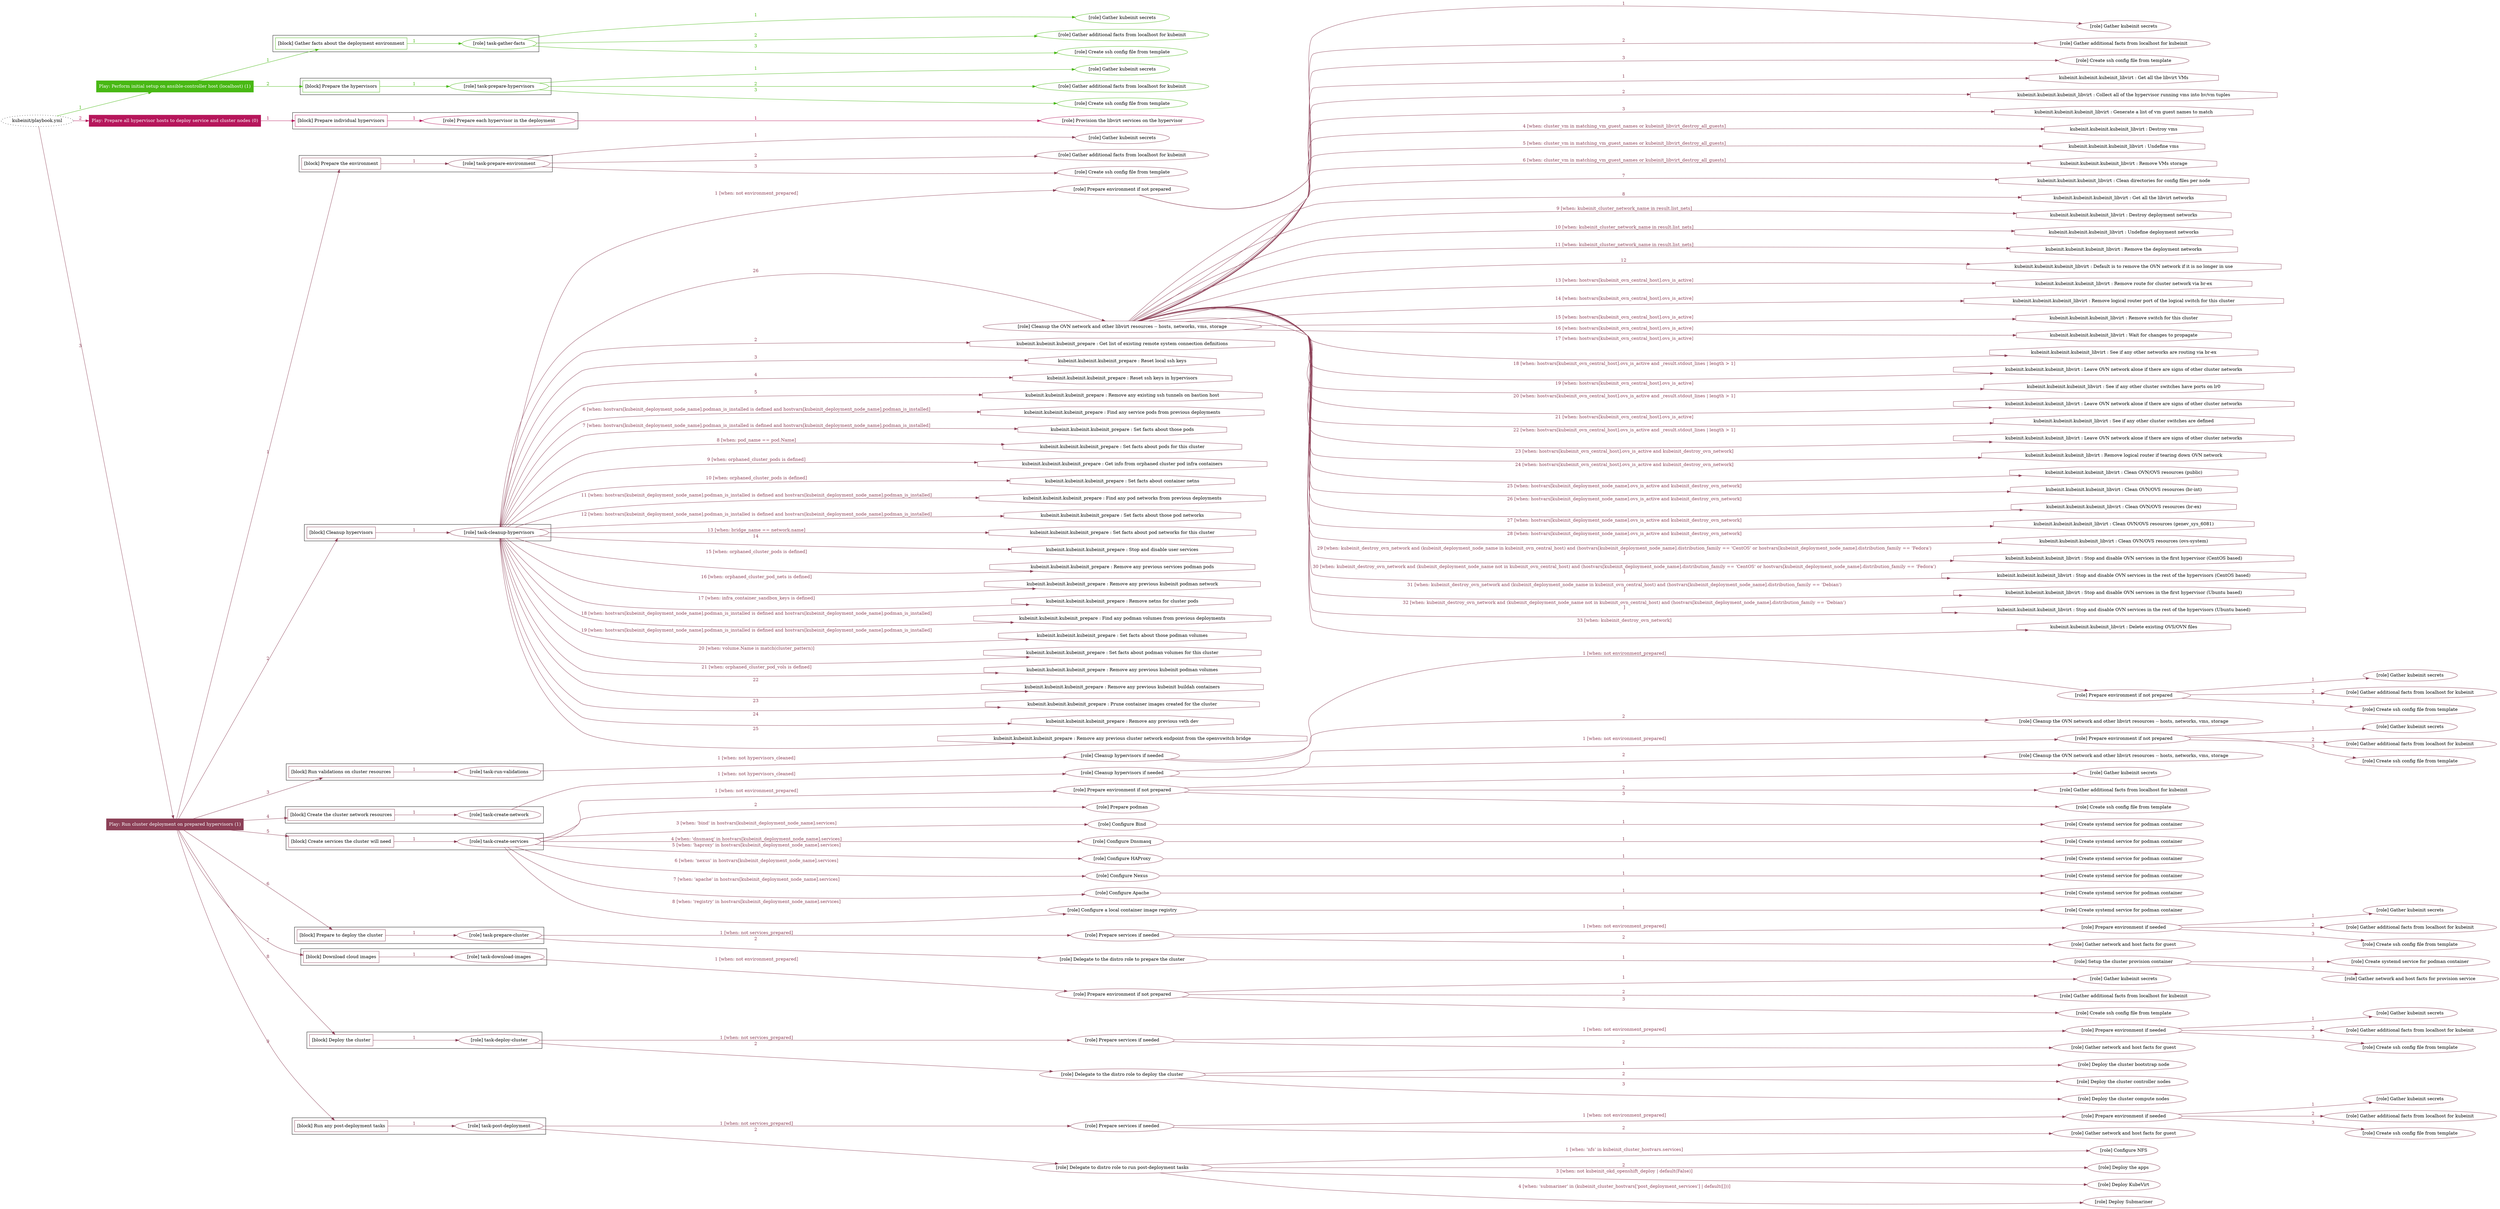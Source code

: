 digraph {
	graph [concentrate=true ordering=in rankdir=LR ratio=fill]
	edge [esep=5 sep=10]
	"kubeinit/playbook.yml" [URL="/home/runner/work/kubeinit/kubeinit/kubeinit/playbook.yml" id=playbook_5923740e style=dotted]
	play_a3b40aa1 [label="Play: Perform initial setup on ansible-controller host (localhost) (1)" URL="/home/runner/work/kubeinit/kubeinit/kubeinit/playbook.yml" color="#48b814" fontcolor="#ffffff" id=play_a3b40aa1 shape=box style=filled tooltip=localhost]
	"kubeinit/playbook.yml" -> play_a3b40aa1 [label="1 " color="#48b814" fontcolor="#48b814" id=edge_c00d17e7 labeltooltip="1 " tooltip="1 "]
	subgraph "Gather kubeinit secrets" {
		role_ede030cb [label="[role] Gather kubeinit secrets" URL="/home/runner/.ansible/collections/ansible_collections/kubeinit/kubeinit/roles/kubeinit_prepare/tasks/gather_kubeinit_facts.yml" color="#48b814" id=role_ede030cb tooltip="Gather kubeinit secrets"]
	}
	subgraph "Gather additional facts from localhost for kubeinit" {
		role_be86e4b0 [label="[role] Gather additional facts from localhost for kubeinit" URL="/home/runner/.ansible/collections/ansible_collections/kubeinit/kubeinit/roles/kubeinit_prepare/tasks/gather_kubeinit_facts.yml" color="#48b814" id=role_be86e4b0 tooltip="Gather additional facts from localhost for kubeinit"]
	}
	subgraph "Create ssh config file from template" {
		role_37d39bcf [label="[role] Create ssh config file from template" URL="/home/runner/.ansible/collections/ansible_collections/kubeinit/kubeinit/roles/kubeinit_prepare/tasks/gather_kubeinit_facts.yml" color="#48b814" id=role_37d39bcf tooltip="Create ssh config file from template"]
	}
	subgraph "task-gather-facts" {
		role_25177eac [label="[role] task-gather-facts" URL="/home/runner/work/kubeinit/kubeinit/kubeinit/playbook.yml" color="#48b814" id=role_25177eac tooltip="task-gather-facts"]
		role_25177eac -> role_ede030cb [label="1 " color="#48b814" fontcolor="#48b814" id=edge_f2dc55bc labeltooltip="1 " tooltip="1 "]
		role_25177eac -> role_be86e4b0 [label="2 " color="#48b814" fontcolor="#48b814" id=edge_f9887350 labeltooltip="2 " tooltip="2 "]
		role_25177eac -> role_37d39bcf [label="3 " color="#48b814" fontcolor="#48b814" id=edge_1bee7c4f labeltooltip="3 " tooltip="3 "]
	}
	subgraph "Gather kubeinit secrets" {
		role_5759f549 [label="[role] Gather kubeinit secrets" URL="/home/runner/.ansible/collections/ansible_collections/kubeinit/kubeinit/roles/kubeinit_prepare/tasks/gather_kubeinit_facts.yml" color="#48b814" id=role_5759f549 tooltip="Gather kubeinit secrets"]
	}
	subgraph "Gather additional facts from localhost for kubeinit" {
		role_7dbea6bd [label="[role] Gather additional facts from localhost for kubeinit" URL="/home/runner/.ansible/collections/ansible_collections/kubeinit/kubeinit/roles/kubeinit_prepare/tasks/gather_kubeinit_facts.yml" color="#48b814" id=role_7dbea6bd tooltip="Gather additional facts from localhost for kubeinit"]
	}
	subgraph "Create ssh config file from template" {
		role_f584e4b5 [label="[role] Create ssh config file from template" URL="/home/runner/.ansible/collections/ansible_collections/kubeinit/kubeinit/roles/kubeinit_prepare/tasks/gather_kubeinit_facts.yml" color="#48b814" id=role_f584e4b5 tooltip="Create ssh config file from template"]
	}
	subgraph "task-prepare-hypervisors" {
		role_0086e215 [label="[role] task-prepare-hypervisors" URL="/home/runner/work/kubeinit/kubeinit/kubeinit/playbook.yml" color="#48b814" id=role_0086e215 tooltip="task-prepare-hypervisors"]
		role_0086e215 -> role_5759f549 [label="1 " color="#48b814" fontcolor="#48b814" id=edge_28f675dd labeltooltip="1 " tooltip="1 "]
		role_0086e215 -> role_7dbea6bd [label="2 " color="#48b814" fontcolor="#48b814" id=edge_070c72d6 labeltooltip="2 " tooltip="2 "]
		role_0086e215 -> role_f584e4b5 [label="3 " color="#48b814" fontcolor="#48b814" id=edge_59aec816 labeltooltip="3 " tooltip="3 "]
	}
	subgraph "Play: Perform initial setup on ansible-controller host (localhost) (1)" {
		play_a3b40aa1 -> block_2d35aea0 [label=1 color="#48b814" fontcolor="#48b814" id=edge_1fecd56f labeltooltip=1 tooltip=1]
		subgraph cluster_block_2d35aea0 {
			block_2d35aea0 [label="[block] Gather facts about the deployment environment" URL="/home/runner/work/kubeinit/kubeinit/kubeinit/playbook.yml" color="#48b814" id=block_2d35aea0 labeltooltip="Gather facts about the deployment environment" shape=box tooltip="Gather facts about the deployment environment"]
			block_2d35aea0 -> role_25177eac [label="1 " color="#48b814" fontcolor="#48b814" id=edge_cc858bd9 labeltooltip="1 " tooltip="1 "]
		}
		play_a3b40aa1 -> block_5b27950a [label=2 color="#48b814" fontcolor="#48b814" id=edge_3d617696 labeltooltip=2 tooltip=2]
		subgraph cluster_block_5b27950a {
			block_5b27950a [label="[block] Prepare the hypervisors" URL="/home/runner/work/kubeinit/kubeinit/kubeinit/playbook.yml" color="#48b814" id=block_5b27950a labeltooltip="Prepare the hypervisors" shape=box tooltip="Prepare the hypervisors"]
			block_5b27950a -> role_0086e215 [label="1 " color="#48b814" fontcolor="#48b814" id=edge_a33d35a2 labeltooltip="1 " tooltip="1 "]
		}
	}
	play_81a01018 [label="Play: Prepare all hypervisor hosts to deploy service and cluster nodes (0)" URL="/home/runner/work/kubeinit/kubeinit/kubeinit/playbook.yml" color="#b6165b" fontcolor="#ffffff" id=play_81a01018 shape=box style=filled tooltip="Play: Prepare all hypervisor hosts to deploy service and cluster nodes (0)"]
	"kubeinit/playbook.yml" -> play_81a01018 [label="2 " color="#b6165b" fontcolor="#b6165b" id=edge_48e30680 labeltooltip="2 " tooltip="2 "]
	subgraph "Provision the libvirt services on the hypervisor" {
		role_b3590367 [label="[role] Provision the libvirt services on the hypervisor" URL="/home/runner/.ansible/collections/ansible_collections/kubeinit/kubeinit/roles/kubeinit_prepare/tasks/prepare_hypervisor.yml" color="#b6165b" id=role_b3590367 tooltip="Provision the libvirt services on the hypervisor"]
	}
	subgraph "Prepare each hypervisor in the deployment" {
		role_a00d280d [label="[role] Prepare each hypervisor in the deployment" URL="/home/runner/work/kubeinit/kubeinit/kubeinit/playbook.yml" color="#b6165b" id=role_a00d280d tooltip="Prepare each hypervisor in the deployment"]
		role_a00d280d -> role_b3590367 [label="1 " color="#b6165b" fontcolor="#b6165b" id=edge_d81a711a labeltooltip="1 " tooltip="1 "]
	}
	subgraph "Play: Prepare all hypervisor hosts to deploy service and cluster nodes (0)" {
		play_81a01018 -> block_1ef2ca9c [label=1 color="#b6165b" fontcolor="#b6165b" id=edge_679d4bd4 labeltooltip=1 tooltip=1]
		subgraph cluster_block_1ef2ca9c {
			block_1ef2ca9c [label="[block] Prepare individual hypervisors" URL="/home/runner/work/kubeinit/kubeinit/kubeinit/playbook.yml" color="#b6165b" id=block_1ef2ca9c labeltooltip="Prepare individual hypervisors" shape=box tooltip="Prepare individual hypervisors"]
			block_1ef2ca9c -> role_a00d280d [label="1 " color="#b6165b" fontcolor="#b6165b" id=edge_1fa21a1c labeltooltip="1 " tooltip="1 "]
		}
	}
	play_61493505 [label="Play: Run cluster deployment on prepared hypervisors (1)" URL="/home/runner/work/kubeinit/kubeinit/kubeinit/playbook.yml" color="#8c4057" fontcolor="#ffffff" id=play_61493505 shape=box style=filled tooltip=localhost]
	"kubeinit/playbook.yml" -> play_61493505 [label="3 " color="#8c4057" fontcolor="#8c4057" id=edge_bd93e8e1 labeltooltip="3 " tooltip="3 "]
	subgraph "Gather kubeinit secrets" {
		role_6f93c512 [label="[role] Gather kubeinit secrets" URL="/home/runner/.ansible/collections/ansible_collections/kubeinit/kubeinit/roles/kubeinit_prepare/tasks/gather_kubeinit_facts.yml" color="#8c4057" id=role_6f93c512 tooltip="Gather kubeinit secrets"]
	}
	subgraph "Gather additional facts from localhost for kubeinit" {
		role_e5d7556c [label="[role] Gather additional facts from localhost for kubeinit" URL="/home/runner/.ansible/collections/ansible_collections/kubeinit/kubeinit/roles/kubeinit_prepare/tasks/gather_kubeinit_facts.yml" color="#8c4057" id=role_e5d7556c tooltip="Gather additional facts from localhost for kubeinit"]
	}
	subgraph "Create ssh config file from template" {
		role_e30fd8b5 [label="[role] Create ssh config file from template" URL="/home/runner/.ansible/collections/ansible_collections/kubeinit/kubeinit/roles/kubeinit_prepare/tasks/gather_kubeinit_facts.yml" color="#8c4057" id=role_e30fd8b5 tooltip="Create ssh config file from template"]
	}
	subgraph "task-prepare-environment" {
		role_a066b5a6 [label="[role] task-prepare-environment" URL="/home/runner/work/kubeinit/kubeinit/kubeinit/playbook.yml" color="#8c4057" id=role_a066b5a6 tooltip="task-prepare-environment"]
		role_a066b5a6 -> role_6f93c512 [label="1 " color="#8c4057" fontcolor="#8c4057" id=edge_fee130b7 labeltooltip="1 " tooltip="1 "]
		role_a066b5a6 -> role_e5d7556c [label="2 " color="#8c4057" fontcolor="#8c4057" id=edge_c43f1621 labeltooltip="2 " tooltip="2 "]
		role_a066b5a6 -> role_e30fd8b5 [label="3 " color="#8c4057" fontcolor="#8c4057" id=edge_ebc34dd3 labeltooltip="3 " tooltip="3 "]
	}
	subgraph "Gather kubeinit secrets" {
		role_970aab13 [label="[role] Gather kubeinit secrets" URL="/home/runner/.ansible/collections/ansible_collections/kubeinit/kubeinit/roles/kubeinit_prepare/tasks/gather_kubeinit_facts.yml" color="#8c4057" id=role_970aab13 tooltip="Gather kubeinit secrets"]
	}
	subgraph "Gather additional facts from localhost for kubeinit" {
		role_0290dc99 [label="[role] Gather additional facts from localhost for kubeinit" URL="/home/runner/.ansible/collections/ansible_collections/kubeinit/kubeinit/roles/kubeinit_prepare/tasks/gather_kubeinit_facts.yml" color="#8c4057" id=role_0290dc99 tooltip="Gather additional facts from localhost for kubeinit"]
	}
	subgraph "Create ssh config file from template" {
		role_e3c695df [label="[role] Create ssh config file from template" URL="/home/runner/.ansible/collections/ansible_collections/kubeinit/kubeinit/roles/kubeinit_prepare/tasks/gather_kubeinit_facts.yml" color="#8c4057" id=role_e3c695df tooltip="Create ssh config file from template"]
	}
	subgraph "Prepare environment if not prepared" {
		role_ebafa48e [label="[role] Prepare environment if not prepared" URL="/home/runner/.ansible/collections/ansible_collections/kubeinit/kubeinit/roles/kubeinit_prepare/tasks/cleanup_hypervisors.yml" color="#8c4057" id=role_ebafa48e tooltip="Prepare environment if not prepared"]
		role_ebafa48e -> role_970aab13 [label="1 " color="#8c4057" fontcolor="#8c4057" id=edge_fb8b9aa7 labeltooltip="1 " tooltip="1 "]
		role_ebafa48e -> role_0290dc99 [label="2 " color="#8c4057" fontcolor="#8c4057" id=edge_4449c27a labeltooltip="2 " tooltip="2 "]
		role_ebafa48e -> role_e3c695df [label="3 " color="#8c4057" fontcolor="#8c4057" id=edge_3bdcc8f8 labeltooltip="3 " tooltip="3 "]
	}
	subgraph "Cleanup the OVN network and other libvirt resources -- hosts, networks, vms, storage" {
		role_597d8c2c [label="[role] Cleanup the OVN network and other libvirt resources -- hosts, networks, vms, storage" URL="/home/runner/.ansible/collections/ansible_collections/kubeinit/kubeinit/roles/kubeinit_prepare/tasks/cleanup_hypervisors.yml" color="#8c4057" id=role_597d8c2c tooltip="Cleanup the OVN network and other libvirt resources -- hosts, networks, vms, storage"]
		task_7f224dc8 [label="kubeinit.kubeinit.kubeinit_libvirt : Get all the libvirt VMs" URL="/home/runner/.ansible/collections/ansible_collections/kubeinit/kubeinit/roles/kubeinit_libvirt/tasks/cleanup_libvirt.yml" color="#8c4057" id=task_7f224dc8 shape=octagon tooltip="kubeinit.kubeinit.kubeinit_libvirt : Get all the libvirt VMs"]
		role_597d8c2c -> task_7f224dc8 [label="1 " color="#8c4057" fontcolor="#8c4057" id=edge_1bd89b9c labeltooltip="1 " tooltip="1 "]
		task_5c2476c5 [label="kubeinit.kubeinit.kubeinit_libvirt : Collect all of the hypervisor running vms into hv/vm tuples" URL="/home/runner/.ansible/collections/ansible_collections/kubeinit/kubeinit/roles/kubeinit_libvirt/tasks/cleanup_libvirt.yml" color="#8c4057" id=task_5c2476c5 shape=octagon tooltip="kubeinit.kubeinit.kubeinit_libvirt : Collect all of the hypervisor running vms into hv/vm tuples"]
		role_597d8c2c -> task_5c2476c5 [label="2 " color="#8c4057" fontcolor="#8c4057" id=edge_2ff21aa1 labeltooltip="2 " tooltip="2 "]
		task_779732e9 [label="kubeinit.kubeinit.kubeinit_libvirt : Generate a list of vm guest names to match" URL="/home/runner/.ansible/collections/ansible_collections/kubeinit/kubeinit/roles/kubeinit_libvirt/tasks/cleanup_libvirt.yml" color="#8c4057" id=task_779732e9 shape=octagon tooltip="kubeinit.kubeinit.kubeinit_libvirt : Generate a list of vm guest names to match"]
		role_597d8c2c -> task_779732e9 [label="3 " color="#8c4057" fontcolor="#8c4057" id=edge_d2d67fd5 labeltooltip="3 " tooltip="3 "]
		task_4731b7a7 [label="kubeinit.kubeinit.kubeinit_libvirt : Destroy vms" URL="/home/runner/.ansible/collections/ansible_collections/kubeinit/kubeinit/roles/kubeinit_libvirt/tasks/cleanup_libvirt.yml" color="#8c4057" id=task_4731b7a7 shape=octagon tooltip="kubeinit.kubeinit.kubeinit_libvirt : Destroy vms"]
		role_597d8c2c -> task_4731b7a7 [label="4 [when: cluster_vm in matching_vm_guest_names or kubeinit_libvirt_destroy_all_guests]" color="#8c4057" fontcolor="#8c4057" id=edge_9e14f06a labeltooltip="4 [when: cluster_vm in matching_vm_guest_names or kubeinit_libvirt_destroy_all_guests]" tooltip="4 [when: cluster_vm in matching_vm_guest_names or kubeinit_libvirt_destroy_all_guests]"]
		task_9bd46493 [label="kubeinit.kubeinit.kubeinit_libvirt : Undefine vms" URL="/home/runner/.ansible/collections/ansible_collections/kubeinit/kubeinit/roles/kubeinit_libvirt/tasks/cleanup_libvirt.yml" color="#8c4057" id=task_9bd46493 shape=octagon tooltip="kubeinit.kubeinit.kubeinit_libvirt : Undefine vms"]
		role_597d8c2c -> task_9bd46493 [label="5 [when: cluster_vm in matching_vm_guest_names or kubeinit_libvirt_destroy_all_guests]" color="#8c4057" fontcolor="#8c4057" id=edge_2ca31abc labeltooltip="5 [when: cluster_vm in matching_vm_guest_names or kubeinit_libvirt_destroy_all_guests]" tooltip="5 [when: cluster_vm in matching_vm_guest_names or kubeinit_libvirt_destroy_all_guests]"]
		task_49d7abcf [label="kubeinit.kubeinit.kubeinit_libvirt : Remove VMs storage" URL="/home/runner/.ansible/collections/ansible_collections/kubeinit/kubeinit/roles/kubeinit_libvirt/tasks/cleanup_libvirt.yml" color="#8c4057" id=task_49d7abcf shape=octagon tooltip="kubeinit.kubeinit.kubeinit_libvirt : Remove VMs storage"]
		role_597d8c2c -> task_49d7abcf [label="6 [when: cluster_vm in matching_vm_guest_names or kubeinit_libvirt_destroy_all_guests]" color="#8c4057" fontcolor="#8c4057" id=edge_2e09ef11 labeltooltip="6 [when: cluster_vm in matching_vm_guest_names or kubeinit_libvirt_destroy_all_guests]" tooltip="6 [when: cluster_vm in matching_vm_guest_names or kubeinit_libvirt_destroy_all_guests]"]
		task_7e75ab86 [label="kubeinit.kubeinit.kubeinit_libvirt : Clean directories for config files per node" URL="/home/runner/.ansible/collections/ansible_collections/kubeinit/kubeinit/roles/kubeinit_libvirt/tasks/cleanup_libvirt.yml" color="#8c4057" id=task_7e75ab86 shape=octagon tooltip="kubeinit.kubeinit.kubeinit_libvirt : Clean directories for config files per node"]
		role_597d8c2c -> task_7e75ab86 [label="7 " color="#8c4057" fontcolor="#8c4057" id=edge_99e138bc labeltooltip="7 " tooltip="7 "]
		task_bb7d0aa8 [label="kubeinit.kubeinit.kubeinit_libvirt : Get all the libvirt networks" URL="/home/runner/.ansible/collections/ansible_collections/kubeinit/kubeinit/roles/kubeinit_libvirt/tasks/cleanup_libvirt.yml" color="#8c4057" id=task_bb7d0aa8 shape=octagon tooltip="kubeinit.kubeinit.kubeinit_libvirt : Get all the libvirt networks"]
		role_597d8c2c -> task_bb7d0aa8 [label="8 " color="#8c4057" fontcolor="#8c4057" id=edge_ec55cac7 labeltooltip="8 " tooltip="8 "]
		task_c2115b13 [label="kubeinit.kubeinit.kubeinit_libvirt : Destroy deployment networks" URL="/home/runner/.ansible/collections/ansible_collections/kubeinit/kubeinit/roles/kubeinit_libvirt/tasks/cleanup_libvirt.yml" color="#8c4057" id=task_c2115b13 shape=octagon tooltip="kubeinit.kubeinit.kubeinit_libvirt : Destroy deployment networks"]
		role_597d8c2c -> task_c2115b13 [label="9 [when: kubeinit_cluster_network_name in result.list_nets]" color="#8c4057" fontcolor="#8c4057" id=edge_2178d6bc labeltooltip="9 [when: kubeinit_cluster_network_name in result.list_nets]" tooltip="9 [when: kubeinit_cluster_network_name in result.list_nets]"]
		task_7080001a [label="kubeinit.kubeinit.kubeinit_libvirt : Undefine deployment networks" URL="/home/runner/.ansible/collections/ansible_collections/kubeinit/kubeinit/roles/kubeinit_libvirt/tasks/cleanup_libvirt.yml" color="#8c4057" id=task_7080001a shape=octagon tooltip="kubeinit.kubeinit.kubeinit_libvirt : Undefine deployment networks"]
		role_597d8c2c -> task_7080001a [label="10 [when: kubeinit_cluster_network_name in result.list_nets]" color="#8c4057" fontcolor="#8c4057" id=edge_b3bbe2ef labeltooltip="10 [when: kubeinit_cluster_network_name in result.list_nets]" tooltip="10 [when: kubeinit_cluster_network_name in result.list_nets]"]
		task_baa89648 [label="kubeinit.kubeinit.kubeinit_libvirt : Remove the deployment networks" URL="/home/runner/.ansible/collections/ansible_collections/kubeinit/kubeinit/roles/kubeinit_libvirt/tasks/cleanup_libvirt.yml" color="#8c4057" id=task_baa89648 shape=octagon tooltip="kubeinit.kubeinit.kubeinit_libvirt : Remove the deployment networks"]
		role_597d8c2c -> task_baa89648 [label="11 [when: kubeinit_cluster_network_name in result.list_nets]" color="#8c4057" fontcolor="#8c4057" id=edge_db6e2285 labeltooltip="11 [when: kubeinit_cluster_network_name in result.list_nets]" tooltip="11 [when: kubeinit_cluster_network_name in result.list_nets]"]
		task_f0c89a38 [label="kubeinit.kubeinit.kubeinit_libvirt : Default is to remove the OVN network if it is no longer in use" URL="/home/runner/.ansible/collections/ansible_collections/kubeinit/kubeinit/roles/kubeinit_libvirt/tasks/cleanup_libvirt.yml" color="#8c4057" id=task_f0c89a38 shape=octagon tooltip="kubeinit.kubeinit.kubeinit_libvirt : Default is to remove the OVN network if it is no longer in use"]
		role_597d8c2c -> task_f0c89a38 [label="12 " color="#8c4057" fontcolor="#8c4057" id=edge_78d4e7a4 labeltooltip="12 " tooltip="12 "]
		task_d26688b3 [label="kubeinit.kubeinit.kubeinit_libvirt : Remove route for cluster network via br-ex" URL="/home/runner/.ansible/collections/ansible_collections/kubeinit/kubeinit/roles/kubeinit_libvirt/tasks/cleanup_libvirt.yml" color="#8c4057" id=task_d26688b3 shape=octagon tooltip="kubeinit.kubeinit.kubeinit_libvirt : Remove route for cluster network via br-ex"]
		role_597d8c2c -> task_d26688b3 [label="13 [when: hostvars[kubeinit_ovn_central_host].ovs_is_active]" color="#8c4057" fontcolor="#8c4057" id=edge_b8074bed labeltooltip="13 [when: hostvars[kubeinit_ovn_central_host].ovs_is_active]" tooltip="13 [when: hostvars[kubeinit_ovn_central_host].ovs_is_active]"]
		task_0dd6b552 [label="kubeinit.kubeinit.kubeinit_libvirt : Remove logical router port of the logical switch for this cluster" URL="/home/runner/.ansible/collections/ansible_collections/kubeinit/kubeinit/roles/kubeinit_libvirt/tasks/cleanup_libvirt.yml" color="#8c4057" id=task_0dd6b552 shape=octagon tooltip="kubeinit.kubeinit.kubeinit_libvirt : Remove logical router port of the logical switch for this cluster"]
		role_597d8c2c -> task_0dd6b552 [label="14 [when: hostvars[kubeinit_ovn_central_host].ovs_is_active]" color="#8c4057" fontcolor="#8c4057" id=edge_d14dbf82 labeltooltip="14 [when: hostvars[kubeinit_ovn_central_host].ovs_is_active]" tooltip="14 [when: hostvars[kubeinit_ovn_central_host].ovs_is_active]"]
		task_41d90bb3 [label="kubeinit.kubeinit.kubeinit_libvirt : Remove switch for this cluster" URL="/home/runner/.ansible/collections/ansible_collections/kubeinit/kubeinit/roles/kubeinit_libvirt/tasks/cleanup_libvirt.yml" color="#8c4057" id=task_41d90bb3 shape=octagon tooltip="kubeinit.kubeinit.kubeinit_libvirt : Remove switch for this cluster"]
		role_597d8c2c -> task_41d90bb3 [label="15 [when: hostvars[kubeinit_ovn_central_host].ovs_is_active]" color="#8c4057" fontcolor="#8c4057" id=edge_25b8c0ad labeltooltip="15 [when: hostvars[kubeinit_ovn_central_host].ovs_is_active]" tooltip="15 [when: hostvars[kubeinit_ovn_central_host].ovs_is_active]"]
		task_b995aae9 [label="kubeinit.kubeinit.kubeinit_libvirt : Wait for changes to propagate" URL="/home/runner/.ansible/collections/ansible_collections/kubeinit/kubeinit/roles/kubeinit_libvirt/tasks/cleanup_libvirt.yml" color="#8c4057" id=task_b995aae9 shape=octagon tooltip="kubeinit.kubeinit.kubeinit_libvirt : Wait for changes to propagate"]
		role_597d8c2c -> task_b995aae9 [label="16 [when: hostvars[kubeinit_ovn_central_host].ovs_is_active]" color="#8c4057" fontcolor="#8c4057" id=edge_086a19a5 labeltooltip="16 [when: hostvars[kubeinit_ovn_central_host].ovs_is_active]" tooltip="16 [when: hostvars[kubeinit_ovn_central_host].ovs_is_active]"]
		task_58402044 [label="kubeinit.kubeinit.kubeinit_libvirt : See if any other networks are routing via br-ex" URL="/home/runner/.ansible/collections/ansible_collections/kubeinit/kubeinit/roles/kubeinit_libvirt/tasks/cleanup_libvirt.yml" color="#8c4057" id=task_58402044 shape=octagon tooltip="kubeinit.kubeinit.kubeinit_libvirt : See if any other networks are routing via br-ex"]
		role_597d8c2c -> task_58402044 [label="17 [when: hostvars[kubeinit_ovn_central_host].ovs_is_active]" color="#8c4057" fontcolor="#8c4057" id=edge_ec090df2 labeltooltip="17 [when: hostvars[kubeinit_ovn_central_host].ovs_is_active]" tooltip="17 [when: hostvars[kubeinit_ovn_central_host].ovs_is_active]"]
		task_acb62049 [label="kubeinit.kubeinit.kubeinit_libvirt : Leave OVN network alone if there are signs of other cluster networks" URL="/home/runner/.ansible/collections/ansible_collections/kubeinit/kubeinit/roles/kubeinit_libvirt/tasks/cleanup_libvirt.yml" color="#8c4057" id=task_acb62049 shape=octagon tooltip="kubeinit.kubeinit.kubeinit_libvirt : Leave OVN network alone if there are signs of other cluster networks"]
		role_597d8c2c -> task_acb62049 [label="18 [when: hostvars[kubeinit_ovn_central_host].ovs_is_active and _result.stdout_lines | length > 1]" color="#8c4057" fontcolor="#8c4057" id=edge_9caf0b92 labeltooltip="18 [when: hostvars[kubeinit_ovn_central_host].ovs_is_active and _result.stdout_lines | length > 1]" tooltip="18 [when: hostvars[kubeinit_ovn_central_host].ovs_is_active and _result.stdout_lines | length > 1]"]
		task_4b779000 [label="kubeinit.kubeinit.kubeinit_libvirt : See if any other cluster switches have ports on lr0" URL="/home/runner/.ansible/collections/ansible_collections/kubeinit/kubeinit/roles/kubeinit_libvirt/tasks/cleanup_libvirt.yml" color="#8c4057" id=task_4b779000 shape=octagon tooltip="kubeinit.kubeinit.kubeinit_libvirt : See if any other cluster switches have ports on lr0"]
		role_597d8c2c -> task_4b779000 [label="19 [when: hostvars[kubeinit_ovn_central_host].ovs_is_active]" color="#8c4057" fontcolor="#8c4057" id=edge_4cf50b45 labeltooltip="19 [when: hostvars[kubeinit_ovn_central_host].ovs_is_active]" tooltip="19 [when: hostvars[kubeinit_ovn_central_host].ovs_is_active]"]
		task_7259dbd1 [label="kubeinit.kubeinit.kubeinit_libvirt : Leave OVN network alone if there are signs of other cluster networks" URL="/home/runner/.ansible/collections/ansible_collections/kubeinit/kubeinit/roles/kubeinit_libvirt/tasks/cleanup_libvirt.yml" color="#8c4057" id=task_7259dbd1 shape=octagon tooltip="kubeinit.kubeinit.kubeinit_libvirt : Leave OVN network alone if there are signs of other cluster networks"]
		role_597d8c2c -> task_7259dbd1 [label="20 [when: hostvars[kubeinit_ovn_central_host].ovs_is_active and _result.stdout_lines | length > 1]" color="#8c4057" fontcolor="#8c4057" id=edge_241c6529 labeltooltip="20 [when: hostvars[kubeinit_ovn_central_host].ovs_is_active and _result.stdout_lines | length > 1]" tooltip="20 [when: hostvars[kubeinit_ovn_central_host].ovs_is_active and _result.stdout_lines | length > 1]"]
		task_b696c1f4 [label="kubeinit.kubeinit.kubeinit_libvirt : See if any other cluster switches are defined" URL="/home/runner/.ansible/collections/ansible_collections/kubeinit/kubeinit/roles/kubeinit_libvirt/tasks/cleanup_libvirt.yml" color="#8c4057" id=task_b696c1f4 shape=octagon tooltip="kubeinit.kubeinit.kubeinit_libvirt : See if any other cluster switches are defined"]
		role_597d8c2c -> task_b696c1f4 [label="21 [when: hostvars[kubeinit_ovn_central_host].ovs_is_active]" color="#8c4057" fontcolor="#8c4057" id=edge_383ee8f1 labeltooltip="21 [when: hostvars[kubeinit_ovn_central_host].ovs_is_active]" tooltip="21 [when: hostvars[kubeinit_ovn_central_host].ovs_is_active]"]
		task_feff8b9b [label="kubeinit.kubeinit.kubeinit_libvirt : Leave OVN network alone if there are signs of other cluster networks" URL="/home/runner/.ansible/collections/ansible_collections/kubeinit/kubeinit/roles/kubeinit_libvirt/tasks/cleanup_libvirt.yml" color="#8c4057" id=task_feff8b9b shape=octagon tooltip="kubeinit.kubeinit.kubeinit_libvirt : Leave OVN network alone if there are signs of other cluster networks"]
		role_597d8c2c -> task_feff8b9b [label="22 [when: hostvars[kubeinit_ovn_central_host].ovs_is_active and _result.stdout_lines | length > 1]" color="#8c4057" fontcolor="#8c4057" id=edge_1040e0b7 labeltooltip="22 [when: hostvars[kubeinit_ovn_central_host].ovs_is_active and _result.stdout_lines | length > 1]" tooltip="22 [when: hostvars[kubeinit_ovn_central_host].ovs_is_active and _result.stdout_lines | length > 1]"]
		task_2596ec06 [label="kubeinit.kubeinit.kubeinit_libvirt : Remove logical router if tearing down OVN network" URL="/home/runner/.ansible/collections/ansible_collections/kubeinit/kubeinit/roles/kubeinit_libvirt/tasks/cleanup_libvirt.yml" color="#8c4057" id=task_2596ec06 shape=octagon tooltip="kubeinit.kubeinit.kubeinit_libvirt : Remove logical router if tearing down OVN network"]
		role_597d8c2c -> task_2596ec06 [label="23 [when: hostvars[kubeinit_ovn_central_host].ovs_is_active and kubeinit_destroy_ovn_network]" color="#8c4057" fontcolor="#8c4057" id=edge_87dc6227 labeltooltip="23 [when: hostvars[kubeinit_ovn_central_host].ovs_is_active and kubeinit_destroy_ovn_network]" tooltip="23 [when: hostvars[kubeinit_ovn_central_host].ovs_is_active and kubeinit_destroy_ovn_network]"]
		task_55887bcb [label="kubeinit.kubeinit.kubeinit_libvirt : Clean OVN/OVS resources (public)" URL="/home/runner/.ansible/collections/ansible_collections/kubeinit/kubeinit/roles/kubeinit_libvirt/tasks/cleanup_libvirt.yml" color="#8c4057" id=task_55887bcb shape=octagon tooltip="kubeinit.kubeinit.kubeinit_libvirt : Clean OVN/OVS resources (public)"]
		role_597d8c2c -> task_55887bcb [label="24 [when: hostvars[kubeinit_ovn_central_host].ovs_is_active and kubeinit_destroy_ovn_network]" color="#8c4057" fontcolor="#8c4057" id=edge_102ce237 labeltooltip="24 [when: hostvars[kubeinit_ovn_central_host].ovs_is_active and kubeinit_destroy_ovn_network]" tooltip="24 [when: hostvars[kubeinit_ovn_central_host].ovs_is_active and kubeinit_destroy_ovn_network]"]
		task_6ef93595 [label="kubeinit.kubeinit.kubeinit_libvirt : Clean OVN/OVS resources (br-int)" URL="/home/runner/.ansible/collections/ansible_collections/kubeinit/kubeinit/roles/kubeinit_libvirt/tasks/cleanup_libvirt.yml" color="#8c4057" id=task_6ef93595 shape=octagon tooltip="kubeinit.kubeinit.kubeinit_libvirt : Clean OVN/OVS resources (br-int)"]
		role_597d8c2c -> task_6ef93595 [label="25 [when: hostvars[kubeinit_deployment_node_name].ovs_is_active and kubeinit_destroy_ovn_network]" color="#8c4057" fontcolor="#8c4057" id=edge_1e2af0eb labeltooltip="25 [when: hostvars[kubeinit_deployment_node_name].ovs_is_active and kubeinit_destroy_ovn_network]" tooltip="25 [when: hostvars[kubeinit_deployment_node_name].ovs_is_active and kubeinit_destroy_ovn_network]"]
		task_93dba818 [label="kubeinit.kubeinit.kubeinit_libvirt : Clean OVN/OVS resources (br-ex)" URL="/home/runner/.ansible/collections/ansible_collections/kubeinit/kubeinit/roles/kubeinit_libvirt/tasks/cleanup_libvirt.yml" color="#8c4057" id=task_93dba818 shape=octagon tooltip="kubeinit.kubeinit.kubeinit_libvirt : Clean OVN/OVS resources (br-ex)"]
		role_597d8c2c -> task_93dba818 [label="26 [when: hostvars[kubeinit_deployment_node_name].ovs_is_active and kubeinit_destroy_ovn_network]" color="#8c4057" fontcolor="#8c4057" id=edge_d8df2942 labeltooltip="26 [when: hostvars[kubeinit_deployment_node_name].ovs_is_active and kubeinit_destroy_ovn_network]" tooltip="26 [when: hostvars[kubeinit_deployment_node_name].ovs_is_active and kubeinit_destroy_ovn_network]"]
		task_84adba17 [label="kubeinit.kubeinit.kubeinit_libvirt : Clean OVN/OVS resources (genev_sys_6081)" URL="/home/runner/.ansible/collections/ansible_collections/kubeinit/kubeinit/roles/kubeinit_libvirt/tasks/cleanup_libvirt.yml" color="#8c4057" id=task_84adba17 shape=octagon tooltip="kubeinit.kubeinit.kubeinit_libvirt : Clean OVN/OVS resources (genev_sys_6081)"]
		role_597d8c2c -> task_84adba17 [label="27 [when: hostvars[kubeinit_deployment_node_name].ovs_is_active and kubeinit_destroy_ovn_network]" color="#8c4057" fontcolor="#8c4057" id=edge_c93d2647 labeltooltip="27 [when: hostvars[kubeinit_deployment_node_name].ovs_is_active and kubeinit_destroy_ovn_network]" tooltip="27 [when: hostvars[kubeinit_deployment_node_name].ovs_is_active and kubeinit_destroy_ovn_network]"]
		task_95d95b27 [label="kubeinit.kubeinit.kubeinit_libvirt : Clean OVN/OVS resources (ovs-system)" URL="/home/runner/.ansible/collections/ansible_collections/kubeinit/kubeinit/roles/kubeinit_libvirt/tasks/cleanup_libvirt.yml" color="#8c4057" id=task_95d95b27 shape=octagon tooltip="kubeinit.kubeinit.kubeinit_libvirt : Clean OVN/OVS resources (ovs-system)"]
		role_597d8c2c -> task_95d95b27 [label="28 [when: hostvars[kubeinit_deployment_node_name].ovs_is_active and kubeinit_destroy_ovn_network]" color="#8c4057" fontcolor="#8c4057" id=edge_8260f1af labeltooltip="28 [when: hostvars[kubeinit_deployment_node_name].ovs_is_active and kubeinit_destroy_ovn_network]" tooltip="28 [when: hostvars[kubeinit_deployment_node_name].ovs_is_active and kubeinit_destroy_ovn_network]"]
		task_82fb4614 [label="kubeinit.kubeinit.kubeinit_libvirt : Stop and disable OVN services in the first hypervisor (CentOS based)" URL="/home/runner/.ansible/collections/ansible_collections/kubeinit/kubeinit/roles/kubeinit_libvirt/tasks/cleanup_libvirt.yml" color="#8c4057" id=task_82fb4614 shape=octagon tooltip="kubeinit.kubeinit.kubeinit_libvirt : Stop and disable OVN services in the first hypervisor (CentOS based)"]
		role_597d8c2c -> task_82fb4614 [label="29 [when: kubeinit_destroy_ovn_network and (kubeinit_deployment_node_name in kubeinit_ovn_central_host) and (hostvars[kubeinit_deployment_node_name].distribution_family == 'CentOS' or hostvars[kubeinit_deployment_node_name].distribution_family == 'Fedora')
]" color="#8c4057" fontcolor="#8c4057" id=edge_77a18f6a labeltooltip="29 [when: kubeinit_destroy_ovn_network and (kubeinit_deployment_node_name in kubeinit_ovn_central_host) and (hostvars[kubeinit_deployment_node_name].distribution_family == 'CentOS' or hostvars[kubeinit_deployment_node_name].distribution_family == 'Fedora')
]" tooltip="29 [when: kubeinit_destroy_ovn_network and (kubeinit_deployment_node_name in kubeinit_ovn_central_host) and (hostvars[kubeinit_deployment_node_name].distribution_family == 'CentOS' or hostvars[kubeinit_deployment_node_name].distribution_family == 'Fedora')
]"]
		task_4e2d3e5b [label="kubeinit.kubeinit.kubeinit_libvirt : Stop and disable OVN services in the rest of the hypervisors (CentOS based)" URL="/home/runner/.ansible/collections/ansible_collections/kubeinit/kubeinit/roles/kubeinit_libvirt/tasks/cleanup_libvirt.yml" color="#8c4057" id=task_4e2d3e5b shape=octagon tooltip="kubeinit.kubeinit.kubeinit_libvirt : Stop and disable OVN services in the rest of the hypervisors (CentOS based)"]
		role_597d8c2c -> task_4e2d3e5b [label="30 [when: kubeinit_destroy_ovn_network and (kubeinit_deployment_node_name not in kubeinit_ovn_central_host) and (hostvars[kubeinit_deployment_node_name].distribution_family == 'CentOS' or hostvars[kubeinit_deployment_node_name].distribution_family == 'Fedora')
]" color="#8c4057" fontcolor="#8c4057" id=edge_68d90ac3 labeltooltip="30 [when: kubeinit_destroy_ovn_network and (kubeinit_deployment_node_name not in kubeinit_ovn_central_host) and (hostvars[kubeinit_deployment_node_name].distribution_family == 'CentOS' or hostvars[kubeinit_deployment_node_name].distribution_family == 'Fedora')
]" tooltip="30 [when: kubeinit_destroy_ovn_network and (kubeinit_deployment_node_name not in kubeinit_ovn_central_host) and (hostvars[kubeinit_deployment_node_name].distribution_family == 'CentOS' or hostvars[kubeinit_deployment_node_name].distribution_family == 'Fedora')
]"]
		task_b94f4013 [label="kubeinit.kubeinit.kubeinit_libvirt : Stop and disable OVN services in the first hypervisor (Ubuntu based)" URL="/home/runner/.ansible/collections/ansible_collections/kubeinit/kubeinit/roles/kubeinit_libvirt/tasks/cleanup_libvirt.yml" color="#8c4057" id=task_b94f4013 shape=octagon tooltip="kubeinit.kubeinit.kubeinit_libvirt : Stop and disable OVN services in the first hypervisor (Ubuntu based)"]
		role_597d8c2c -> task_b94f4013 [label="31 [when: kubeinit_destroy_ovn_network and (kubeinit_deployment_node_name in kubeinit_ovn_central_host) and (hostvars[kubeinit_deployment_node_name].distribution_family == 'Debian')
]" color="#8c4057" fontcolor="#8c4057" id=edge_0d53f885 labeltooltip="31 [when: kubeinit_destroy_ovn_network and (kubeinit_deployment_node_name in kubeinit_ovn_central_host) and (hostvars[kubeinit_deployment_node_name].distribution_family == 'Debian')
]" tooltip="31 [when: kubeinit_destroy_ovn_network and (kubeinit_deployment_node_name in kubeinit_ovn_central_host) and (hostvars[kubeinit_deployment_node_name].distribution_family == 'Debian')
]"]
		task_7ab0d362 [label="kubeinit.kubeinit.kubeinit_libvirt : Stop and disable OVN services in the rest of the hypervisors (Ubuntu based)" URL="/home/runner/.ansible/collections/ansible_collections/kubeinit/kubeinit/roles/kubeinit_libvirt/tasks/cleanup_libvirt.yml" color="#8c4057" id=task_7ab0d362 shape=octagon tooltip="kubeinit.kubeinit.kubeinit_libvirt : Stop and disable OVN services in the rest of the hypervisors (Ubuntu based)"]
		role_597d8c2c -> task_7ab0d362 [label="32 [when: kubeinit_destroy_ovn_network and (kubeinit_deployment_node_name not in kubeinit_ovn_central_host) and (hostvars[kubeinit_deployment_node_name].distribution_family == 'Debian')
]" color="#8c4057" fontcolor="#8c4057" id=edge_5a6e86c3 labeltooltip="32 [when: kubeinit_destroy_ovn_network and (kubeinit_deployment_node_name not in kubeinit_ovn_central_host) and (hostvars[kubeinit_deployment_node_name].distribution_family == 'Debian')
]" tooltip="32 [when: kubeinit_destroy_ovn_network and (kubeinit_deployment_node_name not in kubeinit_ovn_central_host) and (hostvars[kubeinit_deployment_node_name].distribution_family == 'Debian')
]"]
		task_f971f009 [label="kubeinit.kubeinit.kubeinit_libvirt : Delete existing OVS/OVN files" URL="/home/runner/.ansible/collections/ansible_collections/kubeinit/kubeinit/roles/kubeinit_libvirt/tasks/cleanup_libvirt.yml" color="#8c4057" id=task_f971f009 shape=octagon tooltip="kubeinit.kubeinit.kubeinit_libvirt : Delete existing OVS/OVN files"]
		role_597d8c2c -> task_f971f009 [label="33 [when: kubeinit_destroy_ovn_network]" color="#8c4057" fontcolor="#8c4057" id=edge_c5f4f547 labeltooltip="33 [when: kubeinit_destroy_ovn_network]" tooltip="33 [when: kubeinit_destroy_ovn_network]"]
	}
	subgraph "task-cleanup-hypervisors" {
		role_32757d4a [label="[role] task-cleanup-hypervisors" URL="/home/runner/work/kubeinit/kubeinit/kubeinit/playbook.yml" color="#8c4057" id=role_32757d4a tooltip="task-cleanup-hypervisors"]
		role_32757d4a -> role_ebafa48e [label="1 [when: not environment_prepared]" color="#8c4057" fontcolor="#8c4057" id=edge_b36fa283 labeltooltip="1 [when: not environment_prepared]" tooltip="1 [when: not environment_prepared]"]
		task_b3831e53 [label="kubeinit.kubeinit.kubeinit_prepare : Get list of existing remote system connection definitions" URL="/home/runner/.ansible/collections/ansible_collections/kubeinit/kubeinit/roles/kubeinit_prepare/tasks/cleanup_hypervisors.yml" color="#8c4057" id=task_b3831e53 shape=octagon tooltip="kubeinit.kubeinit.kubeinit_prepare : Get list of existing remote system connection definitions"]
		role_32757d4a -> task_b3831e53 [label="2 " color="#8c4057" fontcolor="#8c4057" id=edge_fa083bed labeltooltip="2 " tooltip="2 "]
		task_0090fd50 [label="kubeinit.kubeinit.kubeinit_prepare : Reset local ssh keys" URL="/home/runner/.ansible/collections/ansible_collections/kubeinit/kubeinit/roles/kubeinit_prepare/tasks/cleanup_hypervisors.yml" color="#8c4057" id=task_0090fd50 shape=octagon tooltip="kubeinit.kubeinit.kubeinit_prepare : Reset local ssh keys"]
		role_32757d4a -> task_0090fd50 [label="3 " color="#8c4057" fontcolor="#8c4057" id=edge_cae5c093 labeltooltip="3 " tooltip="3 "]
		task_e4f70538 [label="kubeinit.kubeinit.kubeinit_prepare : Reset ssh keys in hypervisors" URL="/home/runner/.ansible/collections/ansible_collections/kubeinit/kubeinit/roles/kubeinit_prepare/tasks/cleanup_hypervisors.yml" color="#8c4057" id=task_e4f70538 shape=octagon tooltip="kubeinit.kubeinit.kubeinit_prepare : Reset ssh keys in hypervisors"]
		role_32757d4a -> task_e4f70538 [label="4 " color="#8c4057" fontcolor="#8c4057" id=edge_b8cb07e3 labeltooltip="4 " tooltip="4 "]
		task_419e9256 [label="kubeinit.kubeinit.kubeinit_prepare : Remove any existing ssh tunnels on bastion host" URL="/home/runner/.ansible/collections/ansible_collections/kubeinit/kubeinit/roles/kubeinit_prepare/tasks/cleanup_hypervisors.yml" color="#8c4057" id=task_419e9256 shape=octagon tooltip="kubeinit.kubeinit.kubeinit_prepare : Remove any existing ssh tunnels on bastion host"]
		role_32757d4a -> task_419e9256 [label="5 " color="#8c4057" fontcolor="#8c4057" id=edge_96dc27e3 labeltooltip="5 " tooltip="5 "]
		task_d12c8373 [label="kubeinit.kubeinit.kubeinit_prepare : Find any service pods from previous deployments" URL="/home/runner/.ansible/collections/ansible_collections/kubeinit/kubeinit/roles/kubeinit_prepare/tasks/cleanup_hypervisors.yml" color="#8c4057" id=task_d12c8373 shape=octagon tooltip="kubeinit.kubeinit.kubeinit_prepare : Find any service pods from previous deployments"]
		role_32757d4a -> task_d12c8373 [label="6 [when: hostvars[kubeinit_deployment_node_name].podman_is_installed is defined and hostvars[kubeinit_deployment_node_name].podman_is_installed]" color="#8c4057" fontcolor="#8c4057" id=edge_1b5cc493 labeltooltip="6 [when: hostvars[kubeinit_deployment_node_name].podman_is_installed is defined and hostvars[kubeinit_deployment_node_name].podman_is_installed]" tooltip="6 [when: hostvars[kubeinit_deployment_node_name].podman_is_installed is defined and hostvars[kubeinit_deployment_node_name].podman_is_installed]"]
		task_4254ba70 [label="kubeinit.kubeinit.kubeinit_prepare : Set facts about those pods" URL="/home/runner/.ansible/collections/ansible_collections/kubeinit/kubeinit/roles/kubeinit_prepare/tasks/cleanup_hypervisors.yml" color="#8c4057" id=task_4254ba70 shape=octagon tooltip="kubeinit.kubeinit.kubeinit_prepare : Set facts about those pods"]
		role_32757d4a -> task_4254ba70 [label="7 [when: hostvars[kubeinit_deployment_node_name].podman_is_installed is defined and hostvars[kubeinit_deployment_node_name].podman_is_installed]" color="#8c4057" fontcolor="#8c4057" id=edge_f467c8e2 labeltooltip="7 [when: hostvars[kubeinit_deployment_node_name].podman_is_installed is defined and hostvars[kubeinit_deployment_node_name].podman_is_installed]" tooltip="7 [when: hostvars[kubeinit_deployment_node_name].podman_is_installed is defined and hostvars[kubeinit_deployment_node_name].podman_is_installed]"]
		task_63bd7f7a [label="kubeinit.kubeinit.kubeinit_prepare : Set facts about pods for this cluster" URL="/home/runner/.ansible/collections/ansible_collections/kubeinit/kubeinit/roles/kubeinit_prepare/tasks/cleanup_hypervisors.yml" color="#8c4057" id=task_63bd7f7a shape=octagon tooltip="kubeinit.kubeinit.kubeinit_prepare : Set facts about pods for this cluster"]
		role_32757d4a -> task_63bd7f7a [label="8 [when: pod_name == pod.Name]" color="#8c4057" fontcolor="#8c4057" id=edge_df3e0fc5 labeltooltip="8 [when: pod_name == pod.Name]" tooltip="8 [when: pod_name == pod.Name]"]
		task_030fca8b [label="kubeinit.kubeinit.kubeinit_prepare : Get info from orphaned cluster pod infra containers" URL="/home/runner/.ansible/collections/ansible_collections/kubeinit/kubeinit/roles/kubeinit_prepare/tasks/cleanup_hypervisors.yml" color="#8c4057" id=task_030fca8b shape=octagon tooltip="kubeinit.kubeinit.kubeinit_prepare : Get info from orphaned cluster pod infra containers"]
		role_32757d4a -> task_030fca8b [label="9 [when: orphaned_cluster_pods is defined]" color="#8c4057" fontcolor="#8c4057" id=edge_f6f2f3d3 labeltooltip="9 [when: orphaned_cluster_pods is defined]" tooltip="9 [when: orphaned_cluster_pods is defined]"]
		task_87bdf4cd [label="kubeinit.kubeinit.kubeinit_prepare : Set facts about container netns" URL="/home/runner/.ansible/collections/ansible_collections/kubeinit/kubeinit/roles/kubeinit_prepare/tasks/cleanup_hypervisors.yml" color="#8c4057" id=task_87bdf4cd shape=octagon tooltip="kubeinit.kubeinit.kubeinit_prepare : Set facts about container netns"]
		role_32757d4a -> task_87bdf4cd [label="10 [when: orphaned_cluster_pods is defined]" color="#8c4057" fontcolor="#8c4057" id=edge_82c0e50c labeltooltip="10 [when: orphaned_cluster_pods is defined]" tooltip="10 [when: orphaned_cluster_pods is defined]"]
		task_bb930822 [label="kubeinit.kubeinit.kubeinit_prepare : Find any pod networks from previous deployments" URL="/home/runner/.ansible/collections/ansible_collections/kubeinit/kubeinit/roles/kubeinit_prepare/tasks/cleanup_hypervisors.yml" color="#8c4057" id=task_bb930822 shape=octagon tooltip="kubeinit.kubeinit.kubeinit_prepare : Find any pod networks from previous deployments"]
		role_32757d4a -> task_bb930822 [label="11 [when: hostvars[kubeinit_deployment_node_name].podman_is_installed is defined and hostvars[kubeinit_deployment_node_name].podman_is_installed]" color="#8c4057" fontcolor="#8c4057" id=edge_d19f02c6 labeltooltip="11 [when: hostvars[kubeinit_deployment_node_name].podman_is_installed is defined and hostvars[kubeinit_deployment_node_name].podman_is_installed]" tooltip="11 [when: hostvars[kubeinit_deployment_node_name].podman_is_installed is defined and hostvars[kubeinit_deployment_node_name].podman_is_installed]"]
		task_00b1c5d6 [label="kubeinit.kubeinit.kubeinit_prepare : Set facts about those pod networks" URL="/home/runner/.ansible/collections/ansible_collections/kubeinit/kubeinit/roles/kubeinit_prepare/tasks/cleanup_hypervisors.yml" color="#8c4057" id=task_00b1c5d6 shape=octagon tooltip="kubeinit.kubeinit.kubeinit_prepare : Set facts about those pod networks"]
		role_32757d4a -> task_00b1c5d6 [label="12 [when: hostvars[kubeinit_deployment_node_name].podman_is_installed is defined and hostvars[kubeinit_deployment_node_name].podman_is_installed]" color="#8c4057" fontcolor="#8c4057" id=edge_e83a04e4 labeltooltip="12 [when: hostvars[kubeinit_deployment_node_name].podman_is_installed is defined and hostvars[kubeinit_deployment_node_name].podman_is_installed]" tooltip="12 [when: hostvars[kubeinit_deployment_node_name].podman_is_installed is defined and hostvars[kubeinit_deployment_node_name].podman_is_installed]"]
		task_4f27e575 [label="kubeinit.kubeinit.kubeinit_prepare : Set facts about pod networks for this cluster" URL="/home/runner/.ansible/collections/ansible_collections/kubeinit/kubeinit/roles/kubeinit_prepare/tasks/cleanup_hypervisors.yml" color="#8c4057" id=task_4f27e575 shape=octagon tooltip="kubeinit.kubeinit.kubeinit_prepare : Set facts about pod networks for this cluster"]
		role_32757d4a -> task_4f27e575 [label="13 [when: bridge_name == network.name]" color="#8c4057" fontcolor="#8c4057" id=edge_a1f876b8 labeltooltip="13 [when: bridge_name == network.name]" tooltip="13 [when: bridge_name == network.name]"]
		task_420d110a [label="kubeinit.kubeinit.kubeinit_prepare : Stop and disable user services" URL="/home/runner/.ansible/collections/ansible_collections/kubeinit/kubeinit/roles/kubeinit_prepare/tasks/cleanup_hypervisors.yml" color="#8c4057" id=task_420d110a shape=octagon tooltip="kubeinit.kubeinit.kubeinit_prepare : Stop and disable user services"]
		role_32757d4a -> task_420d110a [label="14 " color="#8c4057" fontcolor="#8c4057" id=edge_d1bb960f labeltooltip="14 " tooltip="14 "]
		task_2d06706c [label="kubeinit.kubeinit.kubeinit_prepare : Remove any previous services podman pods" URL="/home/runner/.ansible/collections/ansible_collections/kubeinit/kubeinit/roles/kubeinit_prepare/tasks/cleanup_hypervisors.yml" color="#8c4057" id=task_2d06706c shape=octagon tooltip="kubeinit.kubeinit.kubeinit_prepare : Remove any previous services podman pods"]
		role_32757d4a -> task_2d06706c [label="15 [when: orphaned_cluster_pods is defined]" color="#8c4057" fontcolor="#8c4057" id=edge_f428a04b labeltooltip="15 [when: orphaned_cluster_pods is defined]" tooltip="15 [when: orphaned_cluster_pods is defined]"]
		task_ff202462 [label="kubeinit.kubeinit.kubeinit_prepare : Remove any previous kubeinit podman network" URL="/home/runner/.ansible/collections/ansible_collections/kubeinit/kubeinit/roles/kubeinit_prepare/tasks/cleanup_hypervisors.yml" color="#8c4057" id=task_ff202462 shape=octagon tooltip="kubeinit.kubeinit.kubeinit_prepare : Remove any previous kubeinit podman network"]
		role_32757d4a -> task_ff202462 [label="16 [when: orphaned_cluster_pod_nets is defined]" color="#8c4057" fontcolor="#8c4057" id=edge_abbc290c labeltooltip="16 [when: orphaned_cluster_pod_nets is defined]" tooltip="16 [when: orphaned_cluster_pod_nets is defined]"]
		task_198c62ac [label="kubeinit.kubeinit.kubeinit_prepare : Remove netns for cluster pods" URL="/home/runner/.ansible/collections/ansible_collections/kubeinit/kubeinit/roles/kubeinit_prepare/tasks/cleanup_hypervisors.yml" color="#8c4057" id=task_198c62ac shape=octagon tooltip="kubeinit.kubeinit.kubeinit_prepare : Remove netns for cluster pods"]
		role_32757d4a -> task_198c62ac [label="17 [when: infra_container_sandbox_keys is defined]" color="#8c4057" fontcolor="#8c4057" id=edge_5253f757 labeltooltip="17 [when: infra_container_sandbox_keys is defined]" tooltip="17 [when: infra_container_sandbox_keys is defined]"]
		task_7c101fc2 [label="kubeinit.kubeinit.kubeinit_prepare : Find any podman volumes from previous deployments" URL="/home/runner/.ansible/collections/ansible_collections/kubeinit/kubeinit/roles/kubeinit_prepare/tasks/cleanup_hypervisors.yml" color="#8c4057" id=task_7c101fc2 shape=octagon tooltip="kubeinit.kubeinit.kubeinit_prepare : Find any podman volumes from previous deployments"]
		role_32757d4a -> task_7c101fc2 [label="18 [when: hostvars[kubeinit_deployment_node_name].podman_is_installed is defined and hostvars[kubeinit_deployment_node_name].podman_is_installed]" color="#8c4057" fontcolor="#8c4057" id=edge_05ef8bb0 labeltooltip="18 [when: hostvars[kubeinit_deployment_node_name].podman_is_installed is defined and hostvars[kubeinit_deployment_node_name].podman_is_installed]" tooltip="18 [when: hostvars[kubeinit_deployment_node_name].podman_is_installed is defined and hostvars[kubeinit_deployment_node_name].podman_is_installed]"]
		task_a76e2255 [label="kubeinit.kubeinit.kubeinit_prepare : Set facts about those podman volumes" URL="/home/runner/.ansible/collections/ansible_collections/kubeinit/kubeinit/roles/kubeinit_prepare/tasks/cleanup_hypervisors.yml" color="#8c4057" id=task_a76e2255 shape=octagon tooltip="kubeinit.kubeinit.kubeinit_prepare : Set facts about those podman volumes"]
		role_32757d4a -> task_a76e2255 [label="19 [when: hostvars[kubeinit_deployment_node_name].podman_is_installed is defined and hostvars[kubeinit_deployment_node_name].podman_is_installed]" color="#8c4057" fontcolor="#8c4057" id=edge_0aee3bfe labeltooltip="19 [when: hostvars[kubeinit_deployment_node_name].podman_is_installed is defined and hostvars[kubeinit_deployment_node_name].podman_is_installed]" tooltip="19 [when: hostvars[kubeinit_deployment_node_name].podman_is_installed is defined and hostvars[kubeinit_deployment_node_name].podman_is_installed]"]
		task_365e7c6e [label="kubeinit.kubeinit.kubeinit_prepare : Set facts about podman volumes for this cluster" URL="/home/runner/.ansible/collections/ansible_collections/kubeinit/kubeinit/roles/kubeinit_prepare/tasks/cleanup_hypervisors.yml" color="#8c4057" id=task_365e7c6e shape=octagon tooltip="kubeinit.kubeinit.kubeinit_prepare : Set facts about podman volumes for this cluster"]
		role_32757d4a -> task_365e7c6e [label="20 [when: volume.Name is match(cluster_pattern)]" color="#8c4057" fontcolor="#8c4057" id=edge_e07d5014 labeltooltip="20 [when: volume.Name is match(cluster_pattern)]" tooltip="20 [when: volume.Name is match(cluster_pattern)]"]
		task_9dbb3e15 [label="kubeinit.kubeinit.kubeinit_prepare : Remove any previous kubeinit podman volumes" URL="/home/runner/.ansible/collections/ansible_collections/kubeinit/kubeinit/roles/kubeinit_prepare/tasks/cleanup_hypervisors.yml" color="#8c4057" id=task_9dbb3e15 shape=octagon tooltip="kubeinit.kubeinit.kubeinit_prepare : Remove any previous kubeinit podman volumes"]
		role_32757d4a -> task_9dbb3e15 [label="21 [when: orphaned_cluster_pod_vols is defined]" color="#8c4057" fontcolor="#8c4057" id=edge_ed822b38 labeltooltip="21 [when: orphaned_cluster_pod_vols is defined]" tooltip="21 [when: orphaned_cluster_pod_vols is defined]"]
		task_4f030fce [label="kubeinit.kubeinit.kubeinit_prepare : Remove any previous kubeinit buildah containers" URL="/home/runner/.ansible/collections/ansible_collections/kubeinit/kubeinit/roles/kubeinit_prepare/tasks/cleanup_hypervisors.yml" color="#8c4057" id=task_4f030fce shape=octagon tooltip="kubeinit.kubeinit.kubeinit_prepare : Remove any previous kubeinit buildah containers"]
		role_32757d4a -> task_4f030fce [label="22 " color="#8c4057" fontcolor="#8c4057" id=edge_0e246c73 labeltooltip="22 " tooltip="22 "]
		task_bfe9ad47 [label="kubeinit.kubeinit.kubeinit_prepare : Prune container images created for the cluster" URL="/home/runner/.ansible/collections/ansible_collections/kubeinit/kubeinit/roles/kubeinit_prepare/tasks/cleanup_hypervisors.yml" color="#8c4057" id=task_bfe9ad47 shape=octagon tooltip="kubeinit.kubeinit.kubeinit_prepare : Prune container images created for the cluster"]
		role_32757d4a -> task_bfe9ad47 [label="23 " color="#8c4057" fontcolor="#8c4057" id=edge_5f64dbb6 labeltooltip="23 " tooltip="23 "]
		task_1473c781 [label="kubeinit.kubeinit.kubeinit_prepare : Remove any previous veth dev" URL="/home/runner/.ansible/collections/ansible_collections/kubeinit/kubeinit/roles/kubeinit_prepare/tasks/cleanup_hypervisors.yml" color="#8c4057" id=task_1473c781 shape=octagon tooltip="kubeinit.kubeinit.kubeinit_prepare : Remove any previous veth dev"]
		role_32757d4a -> task_1473c781 [label="24 " color="#8c4057" fontcolor="#8c4057" id=edge_d23ca5c1 labeltooltip="24 " tooltip="24 "]
		task_0dba9538 [label="kubeinit.kubeinit.kubeinit_prepare : Remove any previous cluster network endpoint from the openvswitch bridge" URL="/home/runner/.ansible/collections/ansible_collections/kubeinit/kubeinit/roles/kubeinit_prepare/tasks/cleanup_hypervisors.yml" color="#8c4057" id=task_0dba9538 shape=octagon tooltip="kubeinit.kubeinit.kubeinit_prepare : Remove any previous cluster network endpoint from the openvswitch bridge"]
		role_32757d4a -> task_0dba9538 [label="25 " color="#8c4057" fontcolor="#8c4057" id=edge_a600d185 labeltooltip="25 " tooltip="25 "]
		role_32757d4a -> role_597d8c2c [label="26 " color="#8c4057" fontcolor="#8c4057" id=edge_0a6c07af labeltooltip="26 " tooltip="26 "]
	}
	subgraph "Gather kubeinit secrets" {
		role_44125943 [label="[role] Gather kubeinit secrets" URL="/home/runner/.ansible/collections/ansible_collections/kubeinit/kubeinit/roles/kubeinit_prepare/tasks/gather_kubeinit_facts.yml" color="#8c4057" id=role_44125943 tooltip="Gather kubeinit secrets"]
	}
	subgraph "Gather additional facts from localhost for kubeinit" {
		role_3242e033 [label="[role] Gather additional facts from localhost for kubeinit" URL="/home/runner/.ansible/collections/ansible_collections/kubeinit/kubeinit/roles/kubeinit_prepare/tasks/gather_kubeinit_facts.yml" color="#8c4057" id=role_3242e033 tooltip="Gather additional facts from localhost for kubeinit"]
	}
	subgraph "Create ssh config file from template" {
		role_692a73b9 [label="[role] Create ssh config file from template" URL="/home/runner/.ansible/collections/ansible_collections/kubeinit/kubeinit/roles/kubeinit_prepare/tasks/gather_kubeinit_facts.yml" color="#8c4057" id=role_692a73b9 tooltip="Create ssh config file from template"]
	}
	subgraph "Prepare environment if not prepared" {
		role_3b2fdfce [label="[role] Prepare environment if not prepared" URL="/home/runner/.ansible/collections/ansible_collections/kubeinit/kubeinit/roles/kubeinit_prepare/tasks/cleanup_hypervisors.yml" color="#8c4057" id=role_3b2fdfce tooltip="Prepare environment if not prepared"]
		role_3b2fdfce -> role_44125943 [label="1 " color="#8c4057" fontcolor="#8c4057" id=edge_446f8f11 labeltooltip="1 " tooltip="1 "]
		role_3b2fdfce -> role_3242e033 [label="2 " color="#8c4057" fontcolor="#8c4057" id=edge_250258ed labeltooltip="2 " tooltip="2 "]
		role_3b2fdfce -> role_692a73b9 [label="3 " color="#8c4057" fontcolor="#8c4057" id=edge_868e6153 labeltooltip="3 " tooltip="3 "]
	}
	subgraph "Cleanup the OVN network and other libvirt resources -- hosts, networks, vms, storage" {
		role_e2341f04 [label="[role] Cleanup the OVN network and other libvirt resources -- hosts, networks, vms, storage" URL="/home/runner/.ansible/collections/ansible_collections/kubeinit/kubeinit/roles/kubeinit_prepare/tasks/cleanup_hypervisors.yml" color="#8c4057" id=role_e2341f04 tooltip="Cleanup the OVN network and other libvirt resources -- hosts, networks, vms, storage"]
	}
	subgraph "Cleanup hypervisors if needed" {
		role_02834827 [label="[role] Cleanup hypervisors if needed" URL="/home/runner/.ansible/collections/ansible_collections/kubeinit/kubeinit/roles/kubeinit_validations/tasks/main.yml" color="#8c4057" id=role_02834827 tooltip="Cleanup hypervisors if needed"]
		role_02834827 -> role_3b2fdfce [label="1 [when: not environment_prepared]" color="#8c4057" fontcolor="#8c4057" id=edge_52ccf7e9 labeltooltip="1 [when: not environment_prepared]" tooltip="1 [when: not environment_prepared]"]
		role_02834827 -> role_e2341f04 [label="2 " color="#8c4057" fontcolor="#8c4057" id=edge_87d3a933 labeltooltip="2 " tooltip="2 "]
	}
	subgraph "task-run-validations" {
		role_283c613f [label="[role] task-run-validations" URL="/home/runner/work/kubeinit/kubeinit/kubeinit/playbook.yml" color="#8c4057" id=role_283c613f tooltip="task-run-validations"]
		role_283c613f -> role_02834827 [label="1 [when: not hypervisors_cleaned]" color="#8c4057" fontcolor="#8c4057" id=edge_cfedda34 labeltooltip="1 [when: not hypervisors_cleaned]" tooltip="1 [when: not hypervisors_cleaned]"]
	}
	subgraph "Gather kubeinit secrets" {
		role_0d13f83e [label="[role] Gather kubeinit secrets" URL="/home/runner/.ansible/collections/ansible_collections/kubeinit/kubeinit/roles/kubeinit_prepare/tasks/gather_kubeinit_facts.yml" color="#8c4057" id=role_0d13f83e tooltip="Gather kubeinit secrets"]
	}
	subgraph "Gather additional facts from localhost for kubeinit" {
		role_7b12b4a1 [label="[role] Gather additional facts from localhost for kubeinit" URL="/home/runner/.ansible/collections/ansible_collections/kubeinit/kubeinit/roles/kubeinit_prepare/tasks/gather_kubeinit_facts.yml" color="#8c4057" id=role_7b12b4a1 tooltip="Gather additional facts from localhost for kubeinit"]
	}
	subgraph "Create ssh config file from template" {
		role_bcad0b9a [label="[role] Create ssh config file from template" URL="/home/runner/.ansible/collections/ansible_collections/kubeinit/kubeinit/roles/kubeinit_prepare/tasks/gather_kubeinit_facts.yml" color="#8c4057" id=role_bcad0b9a tooltip="Create ssh config file from template"]
	}
	subgraph "Prepare environment if not prepared" {
		role_17208c3d [label="[role] Prepare environment if not prepared" URL="/home/runner/.ansible/collections/ansible_collections/kubeinit/kubeinit/roles/kubeinit_prepare/tasks/cleanup_hypervisors.yml" color="#8c4057" id=role_17208c3d tooltip="Prepare environment if not prepared"]
		role_17208c3d -> role_0d13f83e [label="1 " color="#8c4057" fontcolor="#8c4057" id=edge_f494efd0 labeltooltip="1 " tooltip="1 "]
		role_17208c3d -> role_7b12b4a1 [label="2 " color="#8c4057" fontcolor="#8c4057" id=edge_5059d7fe labeltooltip="2 " tooltip="2 "]
		role_17208c3d -> role_bcad0b9a [label="3 " color="#8c4057" fontcolor="#8c4057" id=edge_2f1040c3 labeltooltip="3 " tooltip="3 "]
	}
	subgraph "Cleanup the OVN network and other libvirt resources -- hosts, networks, vms, storage" {
		role_d04b587c [label="[role] Cleanup the OVN network and other libvirt resources -- hosts, networks, vms, storage" URL="/home/runner/.ansible/collections/ansible_collections/kubeinit/kubeinit/roles/kubeinit_prepare/tasks/cleanup_hypervisors.yml" color="#8c4057" id=role_d04b587c tooltip="Cleanup the OVN network and other libvirt resources -- hosts, networks, vms, storage"]
	}
	subgraph "Cleanup hypervisors if needed" {
		role_9a202688 [label="[role] Cleanup hypervisors if needed" URL="/home/runner/.ansible/collections/ansible_collections/kubeinit/kubeinit/roles/kubeinit_libvirt/tasks/create_network.yml" color="#8c4057" id=role_9a202688 tooltip="Cleanup hypervisors if needed"]
		role_9a202688 -> role_17208c3d [label="1 [when: not environment_prepared]" color="#8c4057" fontcolor="#8c4057" id=edge_afb3e4c5 labeltooltip="1 [when: not environment_prepared]" tooltip="1 [when: not environment_prepared]"]
		role_9a202688 -> role_d04b587c [label="2 " color="#8c4057" fontcolor="#8c4057" id=edge_b3fe6a6c labeltooltip="2 " tooltip="2 "]
	}
	subgraph "task-create-network" {
		role_07c88eec [label="[role] task-create-network" URL="/home/runner/work/kubeinit/kubeinit/kubeinit/playbook.yml" color="#8c4057" id=role_07c88eec tooltip="task-create-network"]
		role_07c88eec -> role_9a202688 [label="1 [when: not hypervisors_cleaned]" color="#8c4057" fontcolor="#8c4057" id=edge_88b519a4 labeltooltip="1 [when: not hypervisors_cleaned]" tooltip="1 [when: not hypervisors_cleaned]"]
	}
	subgraph "Gather kubeinit secrets" {
		role_44ea8769 [label="[role] Gather kubeinit secrets" URL="/home/runner/.ansible/collections/ansible_collections/kubeinit/kubeinit/roles/kubeinit_prepare/tasks/gather_kubeinit_facts.yml" color="#8c4057" id=role_44ea8769 tooltip="Gather kubeinit secrets"]
	}
	subgraph "Gather additional facts from localhost for kubeinit" {
		role_87e50401 [label="[role] Gather additional facts from localhost for kubeinit" URL="/home/runner/.ansible/collections/ansible_collections/kubeinit/kubeinit/roles/kubeinit_prepare/tasks/gather_kubeinit_facts.yml" color="#8c4057" id=role_87e50401 tooltip="Gather additional facts from localhost for kubeinit"]
	}
	subgraph "Create ssh config file from template" {
		role_6a78e144 [label="[role] Create ssh config file from template" URL="/home/runner/.ansible/collections/ansible_collections/kubeinit/kubeinit/roles/kubeinit_prepare/tasks/gather_kubeinit_facts.yml" color="#8c4057" id=role_6a78e144 tooltip="Create ssh config file from template"]
	}
	subgraph "Prepare environment if not prepared" {
		role_b4660ed7 [label="[role] Prepare environment if not prepared" URL="/home/runner/.ansible/collections/ansible_collections/kubeinit/kubeinit/roles/kubeinit_services/tasks/main.yml" color="#8c4057" id=role_b4660ed7 tooltip="Prepare environment if not prepared"]
		role_b4660ed7 -> role_44ea8769 [label="1 " color="#8c4057" fontcolor="#8c4057" id=edge_36acc93d labeltooltip="1 " tooltip="1 "]
		role_b4660ed7 -> role_87e50401 [label="2 " color="#8c4057" fontcolor="#8c4057" id=edge_c55db438 labeltooltip="2 " tooltip="2 "]
		role_b4660ed7 -> role_6a78e144 [label="3 " color="#8c4057" fontcolor="#8c4057" id=edge_e603bc4e labeltooltip="3 " tooltip="3 "]
	}
	subgraph "Prepare podman" {
		role_fa6bd7fd [label="[role] Prepare podman" URL="/home/runner/.ansible/collections/ansible_collections/kubeinit/kubeinit/roles/kubeinit_services/tasks/00_create_service_pod.yml" color="#8c4057" id=role_fa6bd7fd tooltip="Prepare podman"]
	}
	subgraph "Create systemd service for podman container" {
		role_5483e2e8 [label="[role] Create systemd service for podman container" URL="/home/runner/.ansible/collections/ansible_collections/kubeinit/kubeinit/roles/kubeinit_bind/tasks/main.yml" color="#8c4057" id=role_5483e2e8 tooltip="Create systemd service for podman container"]
	}
	subgraph "Configure Bind" {
		role_390f2c86 [label="[role] Configure Bind" URL="/home/runner/.ansible/collections/ansible_collections/kubeinit/kubeinit/roles/kubeinit_services/tasks/start_services_containers.yml" color="#8c4057" id=role_390f2c86 tooltip="Configure Bind"]
		role_390f2c86 -> role_5483e2e8 [label="1 " color="#8c4057" fontcolor="#8c4057" id=edge_e67d9155 labeltooltip="1 " tooltip="1 "]
	}
	subgraph "Create systemd service for podman container" {
		role_b3705c6c [label="[role] Create systemd service for podman container" URL="/home/runner/.ansible/collections/ansible_collections/kubeinit/kubeinit/roles/kubeinit_dnsmasq/tasks/main.yml" color="#8c4057" id=role_b3705c6c tooltip="Create systemd service for podman container"]
	}
	subgraph "Configure Dnsmasq" {
		role_513d3f33 [label="[role] Configure Dnsmasq" URL="/home/runner/.ansible/collections/ansible_collections/kubeinit/kubeinit/roles/kubeinit_services/tasks/start_services_containers.yml" color="#8c4057" id=role_513d3f33 tooltip="Configure Dnsmasq"]
		role_513d3f33 -> role_b3705c6c [label="1 " color="#8c4057" fontcolor="#8c4057" id=edge_393240ef labeltooltip="1 " tooltip="1 "]
	}
	subgraph "Create systemd service for podman container" {
		role_9726983f [label="[role] Create systemd service for podman container" URL="/home/runner/.ansible/collections/ansible_collections/kubeinit/kubeinit/roles/kubeinit_haproxy/tasks/main.yml" color="#8c4057" id=role_9726983f tooltip="Create systemd service for podman container"]
	}
	subgraph "Configure HAProxy" {
		role_52be2cef [label="[role] Configure HAProxy" URL="/home/runner/.ansible/collections/ansible_collections/kubeinit/kubeinit/roles/kubeinit_services/tasks/start_services_containers.yml" color="#8c4057" id=role_52be2cef tooltip="Configure HAProxy"]
		role_52be2cef -> role_9726983f [label="1 " color="#8c4057" fontcolor="#8c4057" id=edge_07d08bc2 labeltooltip="1 " tooltip="1 "]
	}
	subgraph "Create systemd service for podman container" {
		role_45857c18 [label="[role] Create systemd service for podman container" URL="/home/runner/.ansible/collections/ansible_collections/kubeinit/kubeinit/roles/kubeinit_nexus/tasks/main.yml" color="#8c4057" id=role_45857c18 tooltip="Create systemd service for podman container"]
	}
	subgraph "Configure Nexus" {
		role_de019b92 [label="[role] Configure Nexus" URL="/home/runner/.ansible/collections/ansible_collections/kubeinit/kubeinit/roles/kubeinit_services/tasks/start_services_containers.yml" color="#8c4057" id=role_de019b92 tooltip="Configure Nexus"]
		role_de019b92 -> role_45857c18 [label="1 " color="#8c4057" fontcolor="#8c4057" id=edge_f57422b2 labeltooltip="1 " tooltip="1 "]
	}
	subgraph "Create systemd service for podman container" {
		role_bf2cc684 [label="[role] Create systemd service for podman container" URL="/home/runner/.ansible/collections/ansible_collections/kubeinit/kubeinit/roles/kubeinit_apache/tasks/main.yml" color="#8c4057" id=role_bf2cc684 tooltip="Create systemd service for podman container"]
	}
	subgraph "Configure Apache" {
		role_f39a7482 [label="[role] Configure Apache" URL="/home/runner/.ansible/collections/ansible_collections/kubeinit/kubeinit/roles/kubeinit_services/tasks/start_services_containers.yml" color="#8c4057" id=role_f39a7482 tooltip="Configure Apache"]
		role_f39a7482 -> role_bf2cc684 [label="1 " color="#8c4057" fontcolor="#8c4057" id=edge_1db57be4 labeltooltip="1 " tooltip="1 "]
	}
	subgraph "Create systemd service for podman container" {
		role_531e53eb [label="[role] Create systemd service for podman container" URL="/home/runner/.ansible/collections/ansible_collections/kubeinit/kubeinit/roles/kubeinit_registry/tasks/main.yml" color="#8c4057" id=role_531e53eb tooltip="Create systemd service for podman container"]
	}
	subgraph "Configure a local container image registry" {
		role_1fde8588 [label="[role] Configure a local container image registry" URL="/home/runner/.ansible/collections/ansible_collections/kubeinit/kubeinit/roles/kubeinit_services/tasks/start_services_containers.yml" color="#8c4057" id=role_1fde8588 tooltip="Configure a local container image registry"]
		role_1fde8588 -> role_531e53eb [label="1 " color="#8c4057" fontcolor="#8c4057" id=edge_b14ebd87 labeltooltip="1 " tooltip="1 "]
	}
	subgraph "task-create-services" {
		role_5c10268d [label="[role] task-create-services" URL="/home/runner/work/kubeinit/kubeinit/kubeinit/playbook.yml" color="#8c4057" id=role_5c10268d tooltip="task-create-services"]
		role_5c10268d -> role_b4660ed7 [label="1 [when: not environment_prepared]" color="#8c4057" fontcolor="#8c4057" id=edge_b5106c9a labeltooltip="1 [when: not environment_prepared]" tooltip="1 [when: not environment_prepared]"]
		role_5c10268d -> role_fa6bd7fd [label="2 " color="#8c4057" fontcolor="#8c4057" id=edge_00c1bd5f labeltooltip="2 " tooltip="2 "]
		role_5c10268d -> role_390f2c86 [label="3 [when: 'bind' in hostvars[kubeinit_deployment_node_name].services]" color="#8c4057" fontcolor="#8c4057" id=edge_8404fe64 labeltooltip="3 [when: 'bind' in hostvars[kubeinit_deployment_node_name].services]" tooltip="3 [when: 'bind' in hostvars[kubeinit_deployment_node_name].services]"]
		role_5c10268d -> role_513d3f33 [label="4 [when: 'dnsmasq' in hostvars[kubeinit_deployment_node_name].services]" color="#8c4057" fontcolor="#8c4057" id=edge_472fc61c labeltooltip="4 [when: 'dnsmasq' in hostvars[kubeinit_deployment_node_name].services]" tooltip="4 [when: 'dnsmasq' in hostvars[kubeinit_deployment_node_name].services]"]
		role_5c10268d -> role_52be2cef [label="5 [when: 'haproxy' in hostvars[kubeinit_deployment_node_name].services]" color="#8c4057" fontcolor="#8c4057" id=edge_290208e4 labeltooltip="5 [when: 'haproxy' in hostvars[kubeinit_deployment_node_name].services]" tooltip="5 [when: 'haproxy' in hostvars[kubeinit_deployment_node_name].services]"]
		role_5c10268d -> role_de019b92 [label="6 [when: 'nexus' in hostvars[kubeinit_deployment_node_name].services]" color="#8c4057" fontcolor="#8c4057" id=edge_ddb2d540 labeltooltip="6 [when: 'nexus' in hostvars[kubeinit_deployment_node_name].services]" tooltip="6 [when: 'nexus' in hostvars[kubeinit_deployment_node_name].services]"]
		role_5c10268d -> role_f39a7482 [label="7 [when: 'apache' in hostvars[kubeinit_deployment_node_name].services]" color="#8c4057" fontcolor="#8c4057" id=edge_89770ce8 labeltooltip="7 [when: 'apache' in hostvars[kubeinit_deployment_node_name].services]" tooltip="7 [when: 'apache' in hostvars[kubeinit_deployment_node_name].services]"]
		role_5c10268d -> role_1fde8588 [label="8 [when: 'registry' in hostvars[kubeinit_deployment_node_name].services]" color="#8c4057" fontcolor="#8c4057" id=edge_6047a330 labeltooltip="8 [when: 'registry' in hostvars[kubeinit_deployment_node_name].services]" tooltip="8 [when: 'registry' in hostvars[kubeinit_deployment_node_name].services]"]
	}
	subgraph "Gather kubeinit secrets" {
		role_08139e43 [label="[role] Gather kubeinit secrets" URL="/home/runner/.ansible/collections/ansible_collections/kubeinit/kubeinit/roles/kubeinit_prepare/tasks/gather_kubeinit_facts.yml" color="#8c4057" id=role_08139e43 tooltip="Gather kubeinit secrets"]
	}
	subgraph "Gather additional facts from localhost for kubeinit" {
		role_cdb2ddc2 [label="[role] Gather additional facts from localhost for kubeinit" URL="/home/runner/.ansible/collections/ansible_collections/kubeinit/kubeinit/roles/kubeinit_prepare/tasks/gather_kubeinit_facts.yml" color="#8c4057" id=role_cdb2ddc2 tooltip="Gather additional facts from localhost for kubeinit"]
	}
	subgraph "Create ssh config file from template" {
		role_76e6429f [label="[role] Create ssh config file from template" URL="/home/runner/.ansible/collections/ansible_collections/kubeinit/kubeinit/roles/kubeinit_prepare/tasks/gather_kubeinit_facts.yml" color="#8c4057" id=role_76e6429f tooltip="Create ssh config file from template"]
	}
	subgraph "Prepare environment if needed" {
		role_3b30cb3b [label="[role] Prepare environment if needed" URL="/home/runner/.ansible/collections/ansible_collections/kubeinit/kubeinit/roles/kubeinit_services/tasks/prepare_services.yml" color="#8c4057" id=role_3b30cb3b tooltip="Prepare environment if needed"]
		role_3b30cb3b -> role_08139e43 [label="1 " color="#8c4057" fontcolor="#8c4057" id=edge_c83c5809 labeltooltip="1 " tooltip="1 "]
		role_3b30cb3b -> role_cdb2ddc2 [label="2 " color="#8c4057" fontcolor="#8c4057" id=edge_188b9400 labeltooltip="2 " tooltip="2 "]
		role_3b30cb3b -> role_76e6429f [label="3 " color="#8c4057" fontcolor="#8c4057" id=edge_470d536d labeltooltip="3 " tooltip="3 "]
	}
	subgraph "Gather network and host facts for guest" {
		role_a56e5054 [label="[role] Gather network and host facts for guest" URL="/home/runner/.ansible/collections/ansible_collections/kubeinit/kubeinit/roles/kubeinit_services/tasks/prepare_services.yml" color="#8c4057" id=role_a56e5054 tooltip="Gather network and host facts for guest"]
	}
	subgraph "Prepare services if needed" {
		role_ecee501e [label="[role] Prepare services if needed" URL="/home/runner/.ansible/collections/ansible_collections/kubeinit/kubeinit/roles/kubeinit_prepare/tasks/prepare_cluster.yml" color="#8c4057" id=role_ecee501e tooltip="Prepare services if needed"]
		role_ecee501e -> role_3b30cb3b [label="1 [when: not environment_prepared]" color="#8c4057" fontcolor="#8c4057" id=edge_99d53219 labeltooltip="1 [when: not environment_prepared]" tooltip="1 [when: not environment_prepared]"]
		role_ecee501e -> role_a56e5054 [label="2 " color="#8c4057" fontcolor="#8c4057" id=edge_14574d86 labeltooltip="2 " tooltip="2 "]
	}
	subgraph "Create systemd service for podman container" {
		role_87f4590f [label="[role] Create systemd service for podman container" URL="/home/runner/.ansible/collections/ansible_collections/kubeinit/kubeinit/roles/kubeinit_services/tasks/create_provision_container.yml" color="#8c4057" id=role_87f4590f tooltip="Create systemd service for podman container"]
	}
	subgraph "Gather network and host facts for provision service" {
		role_5b4f7f1a [label="[role] Gather network and host facts for provision service" URL="/home/runner/.ansible/collections/ansible_collections/kubeinit/kubeinit/roles/kubeinit_services/tasks/create_provision_container.yml" color="#8c4057" id=role_5b4f7f1a tooltip="Gather network and host facts for provision service"]
	}
	subgraph "Setup the cluster provision container" {
		role_5623ec35 [label="[role] Setup the cluster provision container" URL="/home/runner/.ansible/collections/ansible_collections/kubeinit/kubeinit/roles/kubeinit_okd/tasks/prepare_cluster.yml" color="#8c4057" id=role_5623ec35 tooltip="Setup the cluster provision container"]
		role_5623ec35 -> role_87f4590f [label="1 " color="#8c4057" fontcolor="#8c4057" id=edge_68d5c273 labeltooltip="1 " tooltip="1 "]
		role_5623ec35 -> role_5b4f7f1a [label="2 " color="#8c4057" fontcolor="#8c4057" id=edge_3db77bba labeltooltip="2 " tooltip="2 "]
	}
	subgraph "Delegate to the distro role to prepare the cluster" {
		role_ffa27d73 [label="[role] Delegate to the distro role to prepare the cluster" URL="/home/runner/.ansible/collections/ansible_collections/kubeinit/kubeinit/roles/kubeinit_prepare/tasks/prepare_cluster.yml" color="#8c4057" id=role_ffa27d73 tooltip="Delegate to the distro role to prepare the cluster"]
		role_ffa27d73 -> role_5623ec35 [label="1 " color="#8c4057" fontcolor="#8c4057" id=edge_b44e78f4 labeltooltip="1 " tooltip="1 "]
	}
	subgraph "task-prepare-cluster" {
		role_e3167216 [label="[role] task-prepare-cluster" URL="/home/runner/work/kubeinit/kubeinit/kubeinit/playbook.yml" color="#8c4057" id=role_e3167216 tooltip="task-prepare-cluster"]
		role_e3167216 -> role_ecee501e [label="1 [when: not services_prepared]" color="#8c4057" fontcolor="#8c4057" id=edge_d15e94e4 labeltooltip="1 [when: not services_prepared]" tooltip="1 [when: not services_prepared]"]
		role_e3167216 -> role_ffa27d73 [label="2 " color="#8c4057" fontcolor="#8c4057" id=edge_433ed1bf labeltooltip="2 " tooltip="2 "]
	}
	subgraph "Gather kubeinit secrets" {
		role_01ff695c [label="[role] Gather kubeinit secrets" URL="/home/runner/.ansible/collections/ansible_collections/kubeinit/kubeinit/roles/kubeinit_prepare/tasks/gather_kubeinit_facts.yml" color="#8c4057" id=role_01ff695c tooltip="Gather kubeinit secrets"]
	}
	subgraph "Gather additional facts from localhost for kubeinit" {
		role_52b806e0 [label="[role] Gather additional facts from localhost for kubeinit" URL="/home/runner/.ansible/collections/ansible_collections/kubeinit/kubeinit/roles/kubeinit_prepare/tasks/gather_kubeinit_facts.yml" color="#8c4057" id=role_52b806e0 tooltip="Gather additional facts from localhost for kubeinit"]
	}
	subgraph "Create ssh config file from template" {
		role_669a5a6d [label="[role] Create ssh config file from template" URL="/home/runner/.ansible/collections/ansible_collections/kubeinit/kubeinit/roles/kubeinit_prepare/tasks/gather_kubeinit_facts.yml" color="#8c4057" id=role_669a5a6d tooltip="Create ssh config file from template"]
	}
	subgraph "Prepare environment if not prepared" {
		role_e26a7dbd [label="[role] Prepare environment if not prepared" URL="/home/runner/.ansible/collections/ansible_collections/kubeinit/kubeinit/roles/kubeinit_libvirt/tasks/download_cloud_images.yml" color="#8c4057" id=role_e26a7dbd tooltip="Prepare environment if not prepared"]
		role_e26a7dbd -> role_01ff695c [label="1 " color="#8c4057" fontcolor="#8c4057" id=edge_f867e492 labeltooltip="1 " tooltip="1 "]
		role_e26a7dbd -> role_52b806e0 [label="2 " color="#8c4057" fontcolor="#8c4057" id=edge_b821a0d2 labeltooltip="2 " tooltip="2 "]
		role_e26a7dbd -> role_669a5a6d [label="3 " color="#8c4057" fontcolor="#8c4057" id=edge_39fcf2e8 labeltooltip="3 " tooltip="3 "]
	}
	subgraph "task-download-images" {
		role_5642818e [label="[role] task-download-images" URL="/home/runner/work/kubeinit/kubeinit/kubeinit/playbook.yml" color="#8c4057" id=role_5642818e tooltip="task-download-images"]
		role_5642818e -> role_e26a7dbd [label="1 [when: not environment_prepared]" color="#8c4057" fontcolor="#8c4057" id=edge_e267037f labeltooltip="1 [when: not environment_prepared]" tooltip="1 [when: not environment_prepared]"]
	}
	subgraph "Gather kubeinit secrets" {
		role_e34fa53c [label="[role] Gather kubeinit secrets" URL="/home/runner/.ansible/collections/ansible_collections/kubeinit/kubeinit/roles/kubeinit_prepare/tasks/gather_kubeinit_facts.yml" color="#8c4057" id=role_e34fa53c tooltip="Gather kubeinit secrets"]
	}
	subgraph "Gather additional facts from localhost for kubeinit" {
		role_ce6f4088 [label="[role] Gather additional facts from localhost for kubeinit" URL="/home/runner/.ansible/collections/ansible_collections/kubeinit/kubeinit/roles/kubeinit_prepare/tasks/gather_kubeinit_facts.yml" color="#8c4057" id=role_ce6f4088 tooltip="Gather additional facts from localhost for kubeinit"]
	}
	subgraph "Create ssh config file from template" {
		role_05888f61 [label="[role] Create ssh config file from template" URL="/home/runner/.ansible/collections/ansible_collections/kubeinit/kubeinit/roles/kubeinit_prepare/tasks/gather_kubeinit_facts.yml" color="#8c4057" id=role_05888f61 tooltip="Create ssh config file from template"]
	}
	subgraph "Prepare environment if needed" {
		role_d5ac2ea4 [label="[role] Prepare environment if needed" URL="/home/runner/.ansible/collections/ansible_collections/kubeinit/kubeinit/roles/kubeinit_services/tasks/prepare_services.yml" color="#8c4057" id=role_d5ac2ea4 tooltip="Prepare environment if needed"]
		role_d5ac2ea4 -> role_e34fa53c [label="1 " color="#8c4057" fontcolor="#8c4057" id=edge_eada0358 labeltooltip="1 " tooltip="1 "]
		role_d5ac2ea4 -> role_ce6f4088 [label="2 " color="#8c4057" fontcolor="#8c4057" id=edge_b9e666cb labeltooltip="2 " tooltip="2 "]
		role_d5ac2ea4 -> role_05888f61 [label="3 " color="#8c4057" fontcolor="#8c4057" id=edge_6b962c6d labeltooltip="3 " tooltip="3 "]
	}
	subgraph "Gather network and host facts for guest" {
		role_f0e43d0e [label="[role] Gather network and host facts for guest" URL="/home/runner/.ansible/collections/ansible_collections/kubeinit/kubeinit/roles/kubeinit_services/tasks/prepare_services.yml" color="#8c4057" id=role_f0e43d0e tooltip="Gather network and host facts for guest"]
	}
	subgraph "Prepare services if needed" {
		role_70226346 [label="[role] Prepare services if needed" URL="/home/runner/.ansible/collections/ansible_collections/kubeinit/kubeinit/roles/kubeinit_prepare/tasks/deploy_cluster.yml" color="#8c4057" id=role_70226346 tooltip="Prepare services if needed"]
		role_70226346 -> role_d5ac2ea4 [label="1 [when: not environment_prepared]" color="#8c4057" fontcolor="#8c4057" id=edge_c5500e76 labeltooltip="1 [when: not environment_prepared]" tooltip="1 [when: not environment_prepared]"]
		role_70226346 -> role_f0e43d0e [label="2 " color="#8c4057" fontcolor="#8c4057" id=edge_ae4ea11f labeltooltip="2 " tooltip="2 "]
	}
	subgraph "Deploy the cluster bootstrap node" {
		role_3a5e7995 [label="[role] Deploy the cluster bootstrap node" URL="/home/runner/.ansible/collections/ansible_collections/kubeinit/kubeinit/roles/kubeinit_okd/tasks/main.yml" color="#8c4057" id=role_3a5e7995 tooltip="Deploy the cluster bootstrap node"]
	}
	subgraph "Deploy the cluster controller nodes" {
		role_c1f8c4ee [label="[role] Deploy the cluster controller nodes" URL="/home/runner/.ansible/collections/ansible_collections/kubeinit/kubeinit/roles/kubeinit_okd/tasks/main.yml" color="#8c4057" id=role_c1f8c4ee tooltip="Deploy the cluster controller nodes"]
	}
	subgraph "Deploy the cluster compute nodes" {
		role_c69d07d7 [label="[role] Deploy the cluster compute nodes" URL="/home/runner/.ansible/collections/ansible_collections/kubeinit/kubeinit/roles/kubeinit_okd/tasks/main.yml" color="#8c4057" id=role_c69d07d7 tooltip="Deploy the cluster compute nodes"]
	}
	subgraph "Delegate to the distro role to deploy the cluster" {
		role_cc617b82 [label="[role] Delegate to the distro role to deploy the cluster" URL="/home/runner/.ansible/collections/ansible_collections/kubeinit/kubeinit/roles/kubeinit_prepare/tasks/deploy_cluster.yml" color="#8c4057" id=role_cc617b82 tooltip="Delegate to the distro role to deploy the cluster"]
		role_cc617b82 -> role_3a5e7995 [label="1 " color="#8c4057" fontcolor="#8c4057" id=edge_12a85829 labeltooltip="1 " tooltip="1 "]
		role_cc617b82 -> role_c1f8c4ee [label="2 " color="#8c4057" fontcolor="#8c4057" id=edge_002bb638 labeltooltip="2 " tooltip="2 "]
		role_cc617b82 -> role_c69d07d7 [label="3 " color="#8c4057" fontcolor="#8c4057" id=edge_8d465ee6 labeltooltip="3 " tooltip="3 "]
	}
	subgraph "task-deploy-cluster" {
		role_3de83e00 [label="[role] task-deploy-cluster" URL="/home/runner/work/kubeinit/kubeinit/kubeinit/playbook.yml" color="#8c4057" id=role_3de83e00 tooltip="task-deploy-cluster"]
		role_3de83e00 -> role_70226346 [label="1 [when: not services_prepared]" color="#8c4057" fontcolor="#8c4057" id=edge_d9a01437 labeltooltip="1 [when: not services_prepared]" tooltip="1 [when: not services_prepared]"]
		role_3de83e00 -> role_cc617b82 [label="2 " color="#8c4057" fontcolor="#8c4057" id=edge_7f6cde14 labeltooltip="2 " tooltip="2 "]
	}
	subgraph "Gather kubeinit secrets" {
		role_6d59ad77 [label="[role] Gather kubeinit secrets" URL="/home/runner/.ansible/collections/ansible_collections/kubeinit/kubeinit/roles/kubeinit_prepare/tasks/gather_kubeinit_facts.yml" color="#8c4057" id=role_6d59ad77 tooltip="Gather kubeinit secrets"]
	}
	subgraph "Gather additional facts from localhost for kubeinit" {
		role_8f654b34 [label="[role] Gather additional facts from localhost for kubeinit" URL="/home/runner/.ansible/collections/ansible_collections/kubeinit/kubeinit/roles/kubeinit_prepare/tasks/gather_kubeinit_facts.yml" color="#8c4057" id=role_8f654b34 tooltip="Gather additional facts from localhost for kubeinit"]
	}
	subgraph "Create ssh config file from template" {
		role_262efffb [label="[role] Create ssh config file from template" URL="/home/runner/.ansible/collections/ansible_collections/kubeinit/kubeinit/roles/kubeinit_prepare/tasks/gather_kubeinit_facts.yml" color="#8c4057" id=role_262efffb tooltip="Create ssh config file from template"]
	}
	subgraph "Prepare environment if needed" {
		role_f186fa0e [label="[role] Prepare environment if needed" URL="/home/runner/.ansible/collections/ansible_collections/kubeinit/kubeinit/roles/kubeinit_services/tasks/prepare_services.yml" color="#8c4057" id=role_f186fa0e tooltip="Prepare environment if needed"]
		role_f186fa0e -> role_6d59ad77 [label="1 " color="#8c4057" fontcolor="#8c4057" id=edge_06cc8a36 labeltooltip="1 " tooltip="1 "]
		role_f186fa0e -> role_8f654b34 [label="2 " color="#8c4057" fontcolor="#8c4057" id=edge_178cd9f8 labeltooltip="2 " tooltip="2 "]
		role_f186fa0e -> role_262efffb [label="3 " color="#8c4057" fontcolor="#8c4057" id=edge_3d7b7488 labeltooltip="3 " tooltip="3 "]
	}
	subgraph "Gather network and host facts for guest" {
		role_8d7cbd91 [label="[role] Gather network and host facts for guest" URL="/home/runner/.ansible/collections/ansible_collections/kubeinit/kubeinit/roles/kubeinit_services/tasks/prepare_services.yml" color="#8c4057" id=role_8d7cbd91 tooltip="Gather network and host facts for guest"]
	}
	subgraph "Prepare services if needed" {
		role_7b3a3751 [label="[role] Prepare services if needed" URL="/home/runner/.ansible/collections/ansible_collections/kubeinit/kubeinit/roles/kubeinit_prepare/tasks/post_deployment.yml" color="#8c4057" id=role_7b3a3751 tooltip="Prepare services if needed"]
		role_7b3a3751 -> role_f186fa0e [label="1 [when: not environment_prepared]" color="#8c4057" fontcolor="#8c4057" id=edge_503d20b8 labeltooltip="1 [when: not environment_prepared]" tooltip="1 [when: not environment_prepared]"]
		role_7b3a3751 -> role_8d7cbd91 [label="2 " color="#8c4057" fontcolor="#8c4057" id=edge_ffc3345d labeltooltip="2 " tooltip="2 "]
	}
	subgraph "Configure NFS" {
		role_cb1dee3a [label="[role] Configure NFS" URL="/home/runner/.ansible/collections/ansible_collections/kubeinit/kubeinit/roles/kubeinit_okd/tasks/post_deployment_tasks.yml" color="#8c4057" id=role_cb1dee3a tooltip="Configure NFS"]
	}
	subgraph "Deploy the apps" {
		role_14840497 [label="[role] Deploy the apps" URL="/home/runner/.ansible/collections/ansible_collections/kubeinit/kubeinit/roles/kubeinit_okd/tasks/post_deployment_tasks.yml" color="#8c4057" id=role_14840497 tooltip="Deploy the apps"]
	}
	subgraph "Deploy KubeVirt" {
		role_e3992daa [label="[role] Deploy KubeVirt" URL="/home/runner/.ansible/collections/ansible_collections/kubeinit/kubeinit/roles/kubeinit_okd/tasks/post_deployment_tasks.yml" color="#8c4057" id=role_e3992daa tooltip="Deploy KubeVirt"]
	}
	subgraph "Deploy Submariner" {
		role_49628742 [label="[role] Deploy Submariner" URL="/home/runner/.ansible/collections/ansible_collections/kubeinit/kubeinit/roles/kubeinit_okd/tasks/post_deployment_tasks.yml" color="#8c4057" id=role_49628742 tooltip="Deploy Submariner"]
	}
	subgraph "Delegate to distro role to run post-deployment tasks" {
		role_f8fd9569 [label="[role] Delegate to distro role to run post-deployment tasks" URL="/home/runner/.ansible/collections/ansible_collections/kubeinit/kubeinit/roles/kubeinit_prepare/tasks/post_deployment.yml" color="#8c4057" id=role_f8fd9569 tooltip="Delegate to distro role to run post-deployment tasks"]
		role_f8fd9569 -> role_cb1dee3a [label="1 [when: 'nfs' in kubeinit_cluster_hostvars.services]" color="#8c4057" fontcolor="#8c4057" id=edge_dacf1d5b labeltooltip="1 [when: 'nfs' in kubeinit_cluster_hostvars.services]" tooltip="1 [when: 'nfs' in kubeinit_cluster_hostvars.services]"]
		role_f8fd9569 -> role_14840497 [label="2 " color="#8c4057" fontcolor="#8c4057" id=edge_d80da122 labeltooltip="2 " tooltip="2 "]
		role_f8fd9569 -> role_e3992daa [label="3 [when: not kubeinit_okd_openshift_deploy | default(False)]" color="#8c4057" fontcolor="#8c4057" id=edge_648d4afa labeltooltip="3 [when: not kubeinit_okd_openshift_deploy | default(False)]" tooltip="3 [when: not kubeinit_okd_openshift_deploy | default(False)]"]
		role_f8fd9569 -> role_49628742 [label="4 [when: 'submariner' in (kubeinit_cluster_hostvars['post_deployment_services'] | default([]))]" color="#8c4057" fontcolor="#8c4057" id=edge_f9f6d30d labeltooltip="4 [when: 'submariner' in (kubeinit_cluster_hostvars['post_deployment_services'] | default([]))]" tooltip="4 [when: 'submariner' in (kubeinit_cluster_hostvars['post_deployment_services'] | default([]))]"]
	}
	subgraph "task-post-deployment" {
		role_e62fbf79 [label="[role] task-post-deployment" URL="/home/runner/work/kubeinit/kubeinit/kubeinit/playbook.yml" color="#8c4057" id=role_e62fbf79 tooltip="task-post-deployment"]
		role_e62fbf79 -> role_7b3a3751 [label="1 [when: not services_prepared]" color="#8c4057" fontcolor="#8c4057" id=edge_db254699 labeltooltip="1 [when: not services_prepared]" tooltip="1 [when: not services_prepared]"]
		role_e62fbf79 -> role_f8fd9569 [label="2 " color="#8c4057" fontcolor="#8c4057" id=edge_f4b447f8 labeltooltip="2 " tooltip="2 "]
	}
	subgraph "Play: Run cluster deployment on prepared hypervisors (1)" {
		play_61493505 -> block_c68b8e6a [label=1 color="#8c4057" fontcolor="#8c4057" id=edge_ae0f89f6 labeltooltip=1 tooltip=1]
		subgraph cluster_block_c68b8e6a {
			block_c68b8e6a [label="[block] Prepare the environment" URL="/home/runner/work/kubeinit/kubeinit/kubeinit/playbook.yml" color="#8c4057" id=block_c68b8e6a labeltooltip="Prepare the environment" shape=box tooltip="Prepare the environment"]
			block_c68b8e6a -> role_a066b5a6 [label="1 " color="#8c4057" fontcolor="#8c4057" id=edge_0cd221e9 labeltooltip="1 " tooltip="1 "]
		}
		play_61493505 -> block_6f83382f [label=2 color="#8c4057" fontcolor="#8c4057" id=edge_a8342d98 labeltooltip=2 tooltip=2]
		subgraph cluster_block_6f83382f {
			block_6f83382f [label="[block] Cleanup hypervisors" URL="/home/runner/work/kubeinit/kubeinit/kubeinit/playbook.yml" color="#8c4057" id=block_6f83382f labeltooltip="Cleanup hypervisors" shape=box tooltip="Cleanup hypervisors"]
			block_6f83382f -> role_32757d4a [label="1 " color="#8c4057" fontcolor="#8c4057" id=edge_97d0dbce labeltooltip="1 " tooltip="1 "]
		}
		play_61493505 -> block_346aee66 [label=3 color="#8c4057" fontcolor="#8c4057" id=edge_800eb19f labeltooltip=3 tooltip=3]
		subgraph cluster_block_346aee66 {
			block_346aee66 [label="[block] Run validations on cluster resources" URL="/home/runner/work/kubeinit/kubeinit/kubeinit/playbook.yml" color="#8c4057" id=block_346aee66 labeltooltip="Run validations on cluster resources" shape=box tooltip="Run validations on cluster resources"]
			block_346aee66 -> role_283c613f [label="1 " color="#8c4057" fontcolor="#8c4057" id=edge_c5595487 labeltooltip="1 " tooltip="1 "]
		}
		play_61493505 -> block_21dd6d96 [label=4 color="#8c4057" fontcolor="#8c4057" id=edge_726bf1a9 labeltooltip=4 tooltip=4]
		subgraph cluster_block_21dd6d96 {
			block_21dd6d96 [label="[block] Create the cluster network resources" URL="/home/runner/work/kubeinit/kubeinit/kubeinit/playbook.yml" color="#8c4057" id=block_21dd6d96 labeltooltip="Create the cluster network resources" shape=box tooltip="Create the cluster network resources"]
			block_21dd6d96 -> role_07c88eec [label="1 " color="#8c4057" fontcolor="#8c4057" id=edge_13072f7e labeltooltip="1 " tooltip="1 "]
		}
		play_61493505 -> block_e8b50910 [label=5 color="#8c4057" fontcolor="#8c4057" id=edge_8021f833 labeltooltip=5 tooltip=5]
		subgraph cluster_block_e8b50910 {
			block_e8b50910 [label="[block] Create services the cluster will need" URL="/home/runner/work/kubeinit/kubeinit/kubeinit/playbook.yml" color="#8c4057" id=block_e8b50910 labeltooltip="Create services the cluster will need" shape=box tooltip="Create services the cluster will need"]
			block_e8b50910 -> role_5c10268d [label="1 " color="#8c4057" fontcolor="#8c4057" id=edge_a6137d85 labeltooltip="1 " tooltip="1 "]
		}
		play_61493505 -> block_e8007f29 [label=6 color="#8c4057" fontcolor="#8c4057" id=edge_2e6399de labeltooltip=6 tooltip=6]
		subgraph cluster_block_e8007f29 {
			block_e8007f29 [label="[block] Prepare to deploy the cluster" URL="/home/runner/work/kubeinit/kubeinit/kubeinit/playbook.yml" color="#8c4057" id=block_e8007f29 labeltooltip="Prepare to deploy the cluster" shape=box tooltip="Prepare to deploy the cluster"]
			block_e8007f29 -> role_e3167216 [label="1 " color="#8c4057" fontcolor="#8c4057" id=edge_ecc40861 labeltooltip="1 " tooltip="1 "]
		}
		play_61493505 -> block_35cdc332 [label=7 color="#8c4057" fontcolor="#8c4057" id=edge_6cb47aba labeltooltip=7 tooltip=7]
		subgraph cluster_block_35cdc332 {
			block_35cdc332 [label="[block] Download cloud images" URL="/home/runner/work/kubeinit/kubeinit/kubeinit/playbook.yml" color="#8c4057" id=block_35cdc332 labeltooltip="Download cloud images" shape=box tooltip="Download cloud images"]
			block_35cdc332 -> role_5642818e [label="1 " color="#8c4057" fontcolor="#8c4057" id=edge_43f2741e labeltooltip="1 " tooltip="1 "]
		}
		play_61493505 -> block_c6b9d44f [label=8 color="#8c4057" fontcolor="#8c4057" id=edge_2e06c422 labeltooltip=8 tooltip=8]
		subgraph cluster_block_c6b9d44f {
			block_c6b9d44f [label="[block] Deploy the cluster" URL="/home/runner/work/kubeinit/kubeinit/kubeinit/playbook.yml" color="#8c4057" id=block_c6b9d44f labeltooltip="Deploy the cluster" shape=box tooltip="Deploy the cluster"]
			block_c6b9d44f -> role_3de83e00 [label="1 " color="#8c4057" fontcolor="#8c4057" id=edge_48b73867 labeltooltip="1 " tooltip="1 "]
		}
		play_61493505 -> block_b5af0ee3 [label=9 color="#8c4057" fontcolor="#8c4057" id=edge_5b3729a4 labeltooltip=9 tooltip=9]
		subgraph cluster_block_b5af0ee3 {
			block_b5af0ee3 [label="[block] Run any post-deployment tasks" URL="/home/runner/work/kubeinit/kubeinit/kubeinit/playbook.yml" color="#8c4057" id=block_b5af0ee3 labeltooltip="Run any post-deployment tasks" shape=box tooltip="Run any post-deployment tasks"]
			block_b5af0ee3 -> role_e62fbf79 [label="1 " color="#8c4057" fontcolor="#8c4057" id=edge_c454789c labeltooltip="1 " tooltip="1 "]
		}
	}
}
